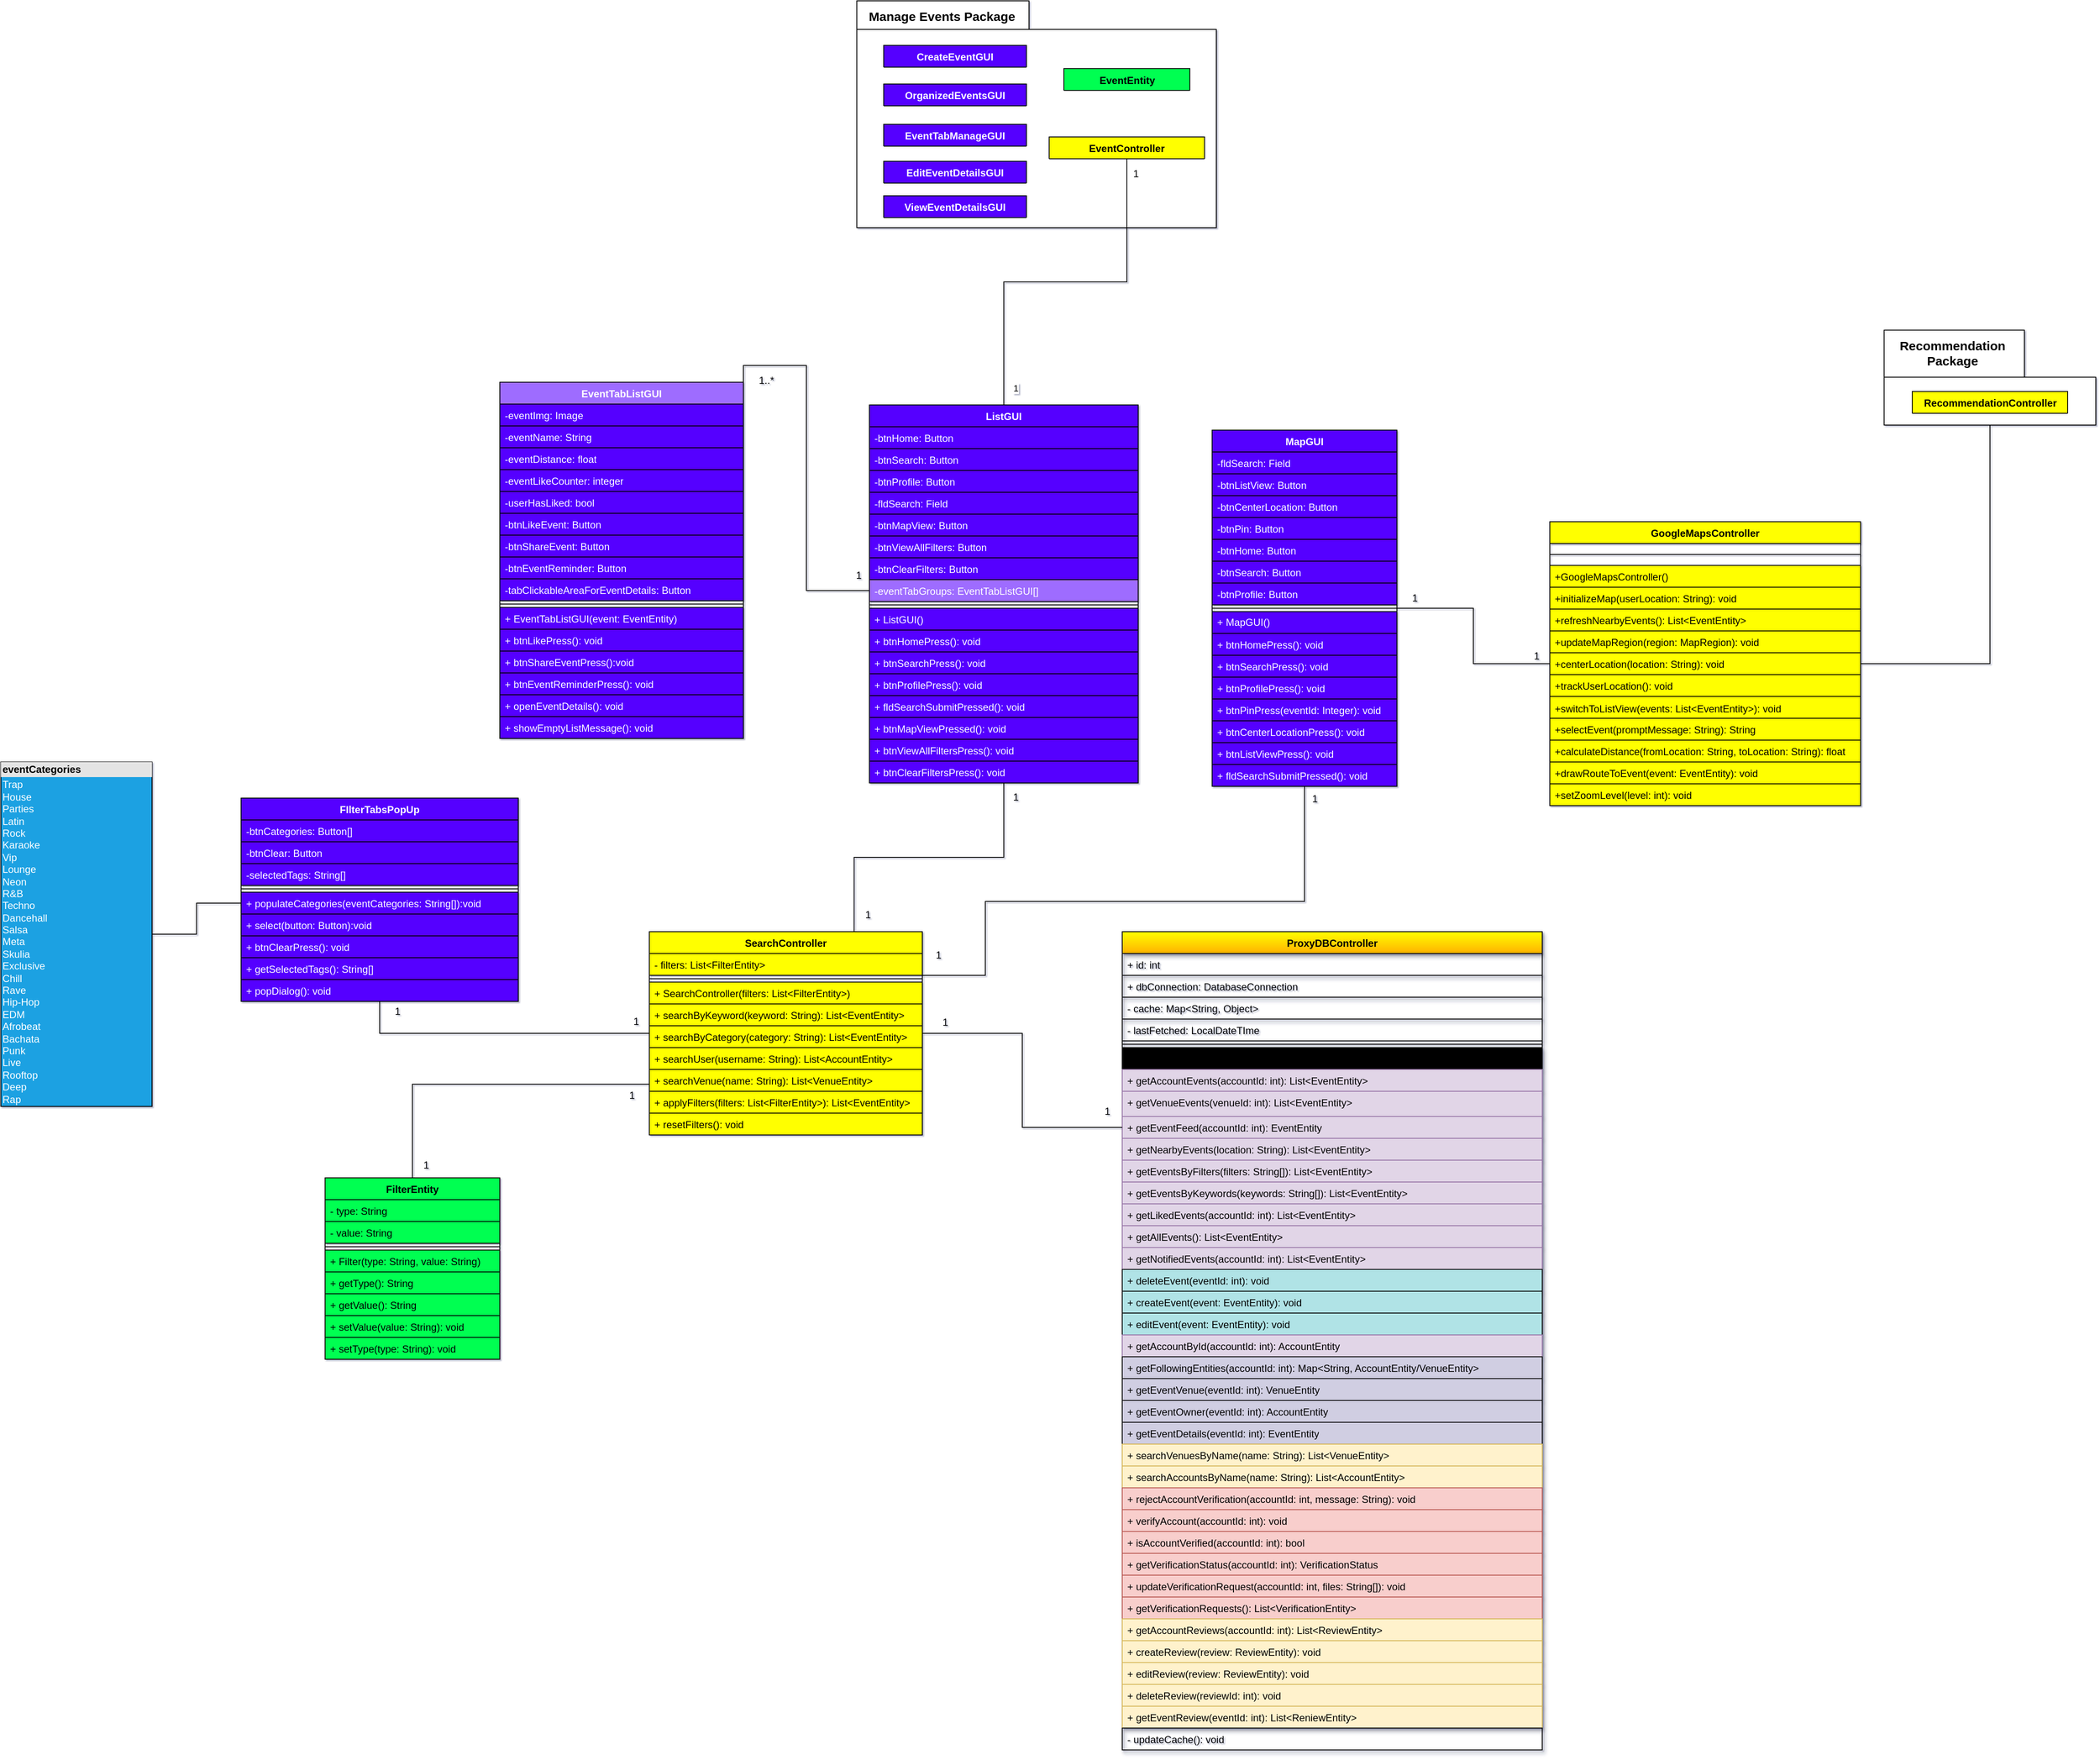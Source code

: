 <mxfile version="27.0.1">
  <diagram name="Page-1" id="OqS1zpWbOdB1CPwai2Lr">
    <mxGraphModel dx="5456" dy="2854" grid="0" gridSize="10" guides="1" tooltips="1" connect="1" arrows="1" fold="1" page="1" pageScale="1" pageWidth="850" pageHeight="1100" background="#ffffff" math="0" shadow="1">
      <root>
        <mxCell id="0" />
        <mxCell id="1" parent="0" />
        <mxCell id="MEu_BcwpK_YVirPVsfCa-136" style="edgeStyle=orthogonalEdgeStyle;rounded=0;orthogonalLoop=1;jettySize=auto;html=1;exitX=1;exitY=0.5;exitDx=0;exitDy=0;entryX=0.5;entryY=1;entryDx=0;entryDy=0;endArrow=none;startFill=0;" edge="1" parent="1" source="CeRw56cfuyo3TGLGe_MA-71" target="MEu_BcwpK_YVirPVsfCa-131">
          <mxGeometry relative="1" as="geometry" />
        </mxCell>
        <mxCell id="CeRw56cfuyo3TGLGe_MA-71" value="&lt;div&gt;GoogleMapsController&lt;/div&gt;" style="swimlane;fontStyle=1;align=center;verticalAlign=top;childLayout=stackLayout;horizontal=1;startSize=26;horizontalStack=0;resizeParent=1;resizeParentMax=0;resizeLast=0;collapsible=1;marginBottom=0;whiteSpace=wrap;html=1;fillColor=light-dark(#FFFF00,#FFFF33);strokeColor=#000000;fontSize=12;" parent="1" vertex="1">
          <mxGeometry x="-1855" y="-1340" width="370" height="338" as="geometry">
            <mxRectangle x="-3004.75" y="-789" width="185" height="26" as="alternateBounds" />
          </mxGeometry>
        </mxCell>
        <mxCell id="CeRw56cfuyo3TGLGe_MA-72" value="" style="line;strokeWidth=1;fillColor=light-dark(#FFFF00,#FFFF33);align=left;verticalAlign=middle;spacingTop=-1;spacingLeft=3;spacingRight=3;rotatable=0;labelPosition=right;points=[];portConstraint=eastwest;strokeColor=#000000;fontSize=12;" parent="CeRw56cfuyo3TGLGe_MA-71" vertex="1">
          <mxGeometry y="26" width="370" height="26" as="geometry" />
        </mxCell>
        <mxCell id="CeRw56cfuyo3TGLGe_MA-73" value="&lt;span id=&quot;docs-internal-guid-d6a1e0e8-7fff-de1d-1923-bc7bafedda56&quot; style=&quot;color: rgb(0, 0, 0); background-color: transparent; font-weight: 400; font-style: normal; font-variant: normal; text-decoration: none; vertical-align: baseline; white-space: pre-wrap;&quot;&gt;+GoogleMapsController()&lt;/span&gt;" style="text;strokeColor=#000000;fillColor=light-dark(#FFFF00,#FFFF33);align=left;verticalAlign=top;spacingLeft=4;spacingRight=4;overflow=hidden;rotatable=0;points=[[0,0.5],[1,0.5]];portConstraint=eastwest;whiteSpace=wrap;html=1;fontSize=12;fontFamily=Helvetica;" parent="CeRw56cfuyo3TGLGe_MA-71" vertex="1">
          <mxGeometry y="52" width="370" height="26" as="geometry" />
        </mxCell>
        <mxCell id="CeRw56cfuyo3TGLGe_MA-74" value="&lt;span id=&quot;docs-internal-guid-0be6493f-7fff-0d05-1685-69c79083d9bf&quot; style=&quot;color: rgb(0, 0, 0); background-color: transparent; font-weight: 400; font-style: normal; font-variant: normal; text-decoration: none; vertical-align: baseline; white-space: pre-wrap;&quot;&gt;+initializeMap(userLocation: String): void&lt;/span&gt;" style="text;strokeColor=#000000;fillColor=light-dark(#FFFF00,#FFFF33);align=left;verticalAlign=top;spacingLeft=4;spacingRight=4;overflow=hidden;rotatable=0;points=[[0,0.5],[1,0.5]];portConstraint=eastwest;whiteSpace=wrap;html=1;fontSize=12;fontFamily=Helvetica;" parent="CeRw56cfuyo3TGLGe_MA-71" vertex="1">
          <mxGeometry y="78" width="370" height="26" as="geometry" />
        </mxCell>
        <mxCell id="CeRw56cfuyo3TGLGe_MA-77" value="&lt;span id=&quot;docs-internal-guid-9eaee63d-7fff-9d07-9cb7-1ce9de2bac92&quot; style=&quot;color: rgb(0, 0, 0); background-color: transparent; font-weight: 400; font-style: normal; font-variant: normal; text-decoration: none; vertical-align: baseline; white-space: pre-wrap;&quot;&gt;+refreshNearbyEvents(): List&amp;lt;Event&lt;span style=&quot;white-space-collapse: collapse;&quot;&gt;Entity&lt;/span&gt;&amp;gt;&lt;/span&gt;" style="text;strokeColor=#000000;fillColor=light-dark(#FFFF00,#FFFF33);align=left;verticalAlign=top;spacingLeft=4;spacingRight=4;overflow=hidden;rotatable=0;points=[[0,0.5],[1,0.5]];portConstraint=eastwest;whiteSpace=wrap;html=1;fontSize=12;fontFamily=Helvetica;" parent="CeRw56cfuyo3TGLGe_MA-71" vertex="1">
          <mxGeometry y="104" width="370" height="26" as="geometry" />
        </mxCell>
        <mxCell id="CeRw56cfuyo3TGLGe_MA-81" value="&lt;span id=&quot;docs-internal-guid-6ca0c2e3-7fff-461d-99db-7a0703d2ad65&quot; style=&quot;color: rgb(0, 0, 0); background-color: transparent; font-weight: 400; font-style: normal; font-variant: normal; text-decoration: none; vertical-align: baseline; white-space: pre-wrap;&quot;&gt;+updateMapRegion(region: MapRegion): void&lt;/span&gt;" style="text;strokeColor=#000000;fillColor=light-dark(#FFFF00,#FFFF33);align=left;verticalAlign=top;spacingLeft=4;spacingRight=4;overflow=hidden;rotatable=0;points=[[0,0.5],[1,0.5]];portConstraint=eastwest;whiteSpace=wrap;html=1;fontSize=12;fontFamily=Helvetica;" parent="CeRw56cfuyo3TGLGe_MA-71" vertex="1">
          <mxGeometry y="130" width="370" height="26" as="geometry" />
        </mxCell>
        <mxCell id="CeRw56cfuyo3TGLGe_MA-75" value="&lt;span id=&quot;docs-internal-guid-4de10d57-7fff-c063-aad4-0a80bc095985&quot; style=&quot;color: rgb(0, 0, 0); background-color: transparent; font-weight: 400; font-style: normal; font-variant: normal; text-decoration: none; vertical-align: baseline; white-space: pre-wrap;&quot;&gt;+centerLocation(location: String): void&lt;/span&gt;" style="text;strokeColor=#000000;fillColor=light-dark(#FFFF00,#FFFF33);align=left;verticalAlign=top;spacingLeft=4;spacingRight=4;overflow=hidden;rotatable=0;points=[[0,0.5],[1,0.5]];portConstraint=eastwest;whiteSpace=wrap;html=1;fontSize=12;fontFamily=Helvetica;" parent="CeRw56cfuyo3TGLGe_MA-71" vertex="1">
          <mxGeometry y="156" width="370" height="26" as="geometry" />
        </mxCell>
        <mxCell id="CeRw56cfuyo3TGLGe_MA-76" value="&lt;span id=&quot;docs-internal-guid-9f084d05-7fff-9331-f9bb-dea62e5e41d3&quot; style=&quot;color: rgb(0, 0, 0); background-color: transparent; font-weight: 400; font-style: normal; font-variant: normal; text-decoration: none; vertical-align: baseline; white-space: pre-wrap;&quot;&gt;+trackUserLocation(): void&lt;/span&gt;" style="text;strokeColor=#000000;fillColor=light-dark(#FFFF00,#FFFF33);align=left;verticalAlign=top;spacingLeft=4;spacingRight=4;overflow=hidden;rotatable=0;points=[[0,0.5],[1,0.5]];portConstraint=eastwest;whiteSpace=wrap;html=1;fontSize=12;fontFamily=Helvetica;" parent="CeRw56cfuyo3TGLGe_MA-71" vertex="1">
          <mxGeometry y="182" width="370" height="26" as="geometry" />
        </mxCell>
        <mxCell id="CeRw56cfuyo3TGLGe_MA-79" value="&lt;p style=&quot;line-height:1.38;margin-top:0pt;margin-bottom:0pt;&quot; dir=&quot;ltr&quot;&gt;&lt;span style=&quot;color: rgb(0, 0, 0); background-color: transparent; font-weight: 400; font-style: normal; font-variant: normal; text-decoration: none; vertical-align: baseline; white-space: pre-wrap;&quot;&gt;+switchToListView(events: List&amp;lt;Event&lt;/span&gt;&lt;span style=&quot;background-color: transparent; color: light-dark(rgb(0, 0, 0), rgb(255, 255, 255));&quot;&gt;Entity&lt;/span&gt;&lt;span style=&quot;background-color: transparent; color: light-dark(rgb(0, 0, 0), rgb(237, 237, 237)); white-space-collapse: preserve;&quot;&gt;&amp;gt;): void&lt;/span&gt;&lt;/p&gt;" style="text;strokeColor=#000000;fillColor=light-dark(#FFFF00,#FFFF33);align=left;verticalAlign=top;spacingLeft=4;spacingRight=4;overflow=hidden;rotatable=0;points=[[0,0.5],[1,0.5]];portConstraint=eastwest;whiteSpace=wrap;html=1;fontSize=12;fontFamily=Helvetica;" parent="CeRw56cfuyo3TGLGe_MA-71" vertex="1">
          <mxGeometry y="208" width="370" height="26" as="geometry" />
        </mxCell>
        <mxCell id="CeRw56cfuyo3TGLGe_MA-80" value="&lt;span id=&quot;docs-internal-guid-6e0d70b9-7fff-b59d-0c2d-3e8411d99770&quot; style=&quot;color: rgb(0, 0, 0); background-color: transparent; font-weight: 400; font-style: normal; font-variant: normal; text-decoration: none; vertical-align: baseline; white-space: pre-wrap;&quot;&gt;+selectEvent(promptMessage: String): String&lt;/span&gt;" style="text;strokeColor=#000000;fillColor=light-dark(#FFFF00,#FFFF33);align=left;verticalAlign=top;spacingLeft=4;spacingRight=4;overflow=hidden;rotatable=0;points=[[0,0.5],[1,0.5]];portConstraint=eastwest;whiteSpace=wrap;html=1;fontSize=12;fontFamily=Helvetica;" parent="CeRw56cfuyo3TGLGe_MA-71" vertex="1">
          <mxGeometry y="234" width="370" height="26" as="geometry" />
        </mxCell>
        <mxCell id="CeRw56cfuyo3TGLGe_MA-78" value="&lt;span id=&quot;docs-internal-guid-32049899-7fff-dbca-6a06-e15447111bc6&quot; style=&quot;color: rgb(0, 0, 0); background-color: transparent; font-weight: 400; font-style: normal; font-variant: normal; text-decoration: none; vertical-align: baseline; white-space: pre-wrap;&quot;&gt;+calculateDistance(fromLocation: String, toLocation: String): float&lt;/span&gt;" style="text;strokeColor=#000000;fillColor=light-dark(#FFFF00,#FFFF33);align=left;verticalAlign=top;spacingLeft=4;spacingRight=4;overflow=hidden;rotatable=0;points=[[0,0.5],[1,0.5]];portConstraint=eastwest;whiteSpace=wrap;html=1;fontSize=12;fontFamily=Helvetica;" parent="CeRw56cfuyo3TGLGe_MA-71" vertex="1">
          <mxGeometry y="260" width="370" height="26" as="geometry" />
        </mxCell>
        <mxCell id="CeRw56cfuyo3TGLGe_MA-82" value="&lt;span id=&quot;docs-internal-guid-7041363d-7fff-a7ae-0191-73dd6e78bbec&quot; style=&quot;color: rgb(0, 0, 0); background-color: transparent; font-weight: 400; font-style: normal; font-variant: normal; text-decoration: none; vertical-align: baseline; white-space: pre-wrap;&quot;&gt;+drawRouteToEvent(event: Event&lt;span style=&quot;white-space-collapse: collapse;&quot;&gt;Entity&lt;/span&gt;): void&lt;/span&gt;" style="text;strokeColor=#000000;fillColor=light-dark(#FFFF00,#FFFF33);align=left;verticalAlign=top;spacingLeft=4;spacingRight=4;overflow=hidden;rotatable=0;points=[[0,0.5],[1,0.5]];portConstraint=eastwest;whiteSpace=wrap;html=1;fontSize=12;fontFamily=Helvetica;" parent="CeRw56cfuyo3TGLGe_MA-71" vertex="1">
          <mxGeometry y="286" width="370" height="26" as="geometry" />
        </mxCell>
        <mxCell id="CeRw56cfuyo3TGLGe_MA-83" value="&lt;span id=&quot;docs-internal-guid-3f9d4afa-7fff-5e71-7a61-bf0a2c86a950&quot; style=&quot;color: rgb(0, 0, 0); background-color: transparent; font-weight: 400; font-style: normal; font-variant: normal; text-decoration: none; vertical-align: baseline; white-space: pre-wrap;&quot;&gt;+setZoomLevel(level: int): void&lt;/span&gt;" style="text;strokeColor=#000000;fillColor=light-dark(#FFFF00,#FFFF33);align=left;verticalAlign=top;spacingLeft=4;spacingRight=4;overflow=hidden;rotatable=0;points=[[0,0.5],[1,0.5]];portConstraint=eastwest;whiteSpace=wrap;html=1;fontSize=12;fontFamily=Helvetica;" parent="CeRw56cfuyo3TGLGe_MA-71" vertex="1">
          <mxGeometry y="312" width="370" height="26" as="geometry" />
        </mxCell>
        <mxCell id="SpmsFvIYFrt9-rLYBqYW-48" style="edgeStyle=orthogonalEdgeStyle;rounded=0;orthogonalLoop=1;jettySize=auto;html=1;exitX=1;exitY=0.5;exitDx=0;exitDy=0;entryX=0;entryY=0.5;entryDx=0;entryDy=0;endArrow=none;startFill=0;" parent="1" source="H2AgAY1qbFDTJF13Do6O-45" target="CeRw56cfuyo3TGLGe_MA-71" edge="1">
          <mxGeometry relative="1" as="geometry" />
        </mxCell>
        <mxCell id="H2AgAY1qbFDTJF13Do6O-45" value="MapGUI" style="swimlane;fontStyle=1;align=center;verticalAlign=top;childLayout=stackLayout;horizontal=1;startSize=26;horizontalStack=0;resizeParent=1;resizeParentMax=0;resizeLast=0;collapsible=1;marginBottom=0;whiteSpace=wrap;html=1;fillColor=#5500FF;fontColor=#FFFFFF;strokeColor=#000000;" parent="1" vertex="1">
          <mxGeometry x="-2257" y="-1449" width="220" height="424" as="geometry">
            <mxRectangle x="-2484" y="-877" width="170" height="26" as="alternateBounds" />
          </mxGeometry>
        </mxCell>
        <mxCell id="H2AgAY1qbFDTJF13Do6O-46" value="-fldSearch: Field" style="text;strokeColor=#000000;fillColor=#5500FF;align=left;verticalAlign=top;spacingLeft=4;spacingRight=4;overflow=hidden;rotatable=0;points=[[0,0.5],[1,0.5]];portConstraint=eastwest;whiteSpace=wrap;html=1;fontColor=#FFFFFF;" parent="H2AgAY1qbFDTJF13Do6O-45" vertex="1">
          <mxGeometry y="26" width="220" height="26" as="geometry" />
        </mxCell>
        <mxCell id="H2AgAY1qbFDTJF13Do6O-50" value="-btnListView: Button" style="text;strokeColor=#000000;fillColor=#5500FF;align=left;verticalAlign=top;spacingLeft=4;spacingRight=4;overflow=hidden;rotatable=0;points=[[0,0.5],[1,0.5]];portConstraint=eastwest;whiteSpace=wrap;html=1;fontColor=#FFFFFF;" parent="H2AgAY1qbFDTJF13Do6O-45" vertex="1">
          <mxGeometry y="52" width="220" height="26" as="geometry" />
        </mxCell>
        <mxCell id="H2AgAY1qbFDTJF13Do6O-49" value="-btnCenterLocation: Button" style="text;strokeColor=#000000;fillColor=#5500FF;align=left;verticalAlign=top;spacingLeft=4;spacingRight=4;overflow=hidden;rotatable=0;points=[[0,0.5],[1,0.5]];portConstraint=eastwest;whiteSpace=wrap;html=1;fontColor=#FFFFFF;" parent="H2AgAY1qbFDTJF13Do6O-45" vertex="1">
          <mxGeometry y="78" width="220" height="26" as="geometry" />
        </mxCell>
        <mxCell id="TtvQXbVJvoLlcyAV71Qk-111" value="-btnPin: Button" style="text;align=left;verticalAlign=top;spacingLeft=4;spacingRight=4;overflow=hidden;rotatable=0;points=[[0,0.5],[1,0.5]];portConstraint=eastwest;whiteSpace=wrap;html=1;strokeColor=#000000;fontColor=#FFFFFF;fillColor=#5500FF;" parent="H2AgAY1qbFDTJF13Do6O-45" vertex="1">
          <mxGeometry y="104" width="220" height="26" as="geometry" />
        </mxCell>
        <mxCell id="H2AgAY1qbFDTJF13Do6O-53" value="-btnHome: Button&lt;span style=&quot;white-space: pre;&quot;&gt;&#x9;&lt;/span&gt;" style="text;strokeColor=#000000;fillColor=#5500FF;align=left;verticalAlign=top;spacingLeft=4;spacingRight=4;overflow=hidden;rotatable=0;points=[[0,0.5],[1,0.5]];portConstraint=eastwest;whiteSpace=wrap;html=1;fontColor=#FFFFFF;" parent="H2AgAY1qbFDTJF13Do6O-45" vertex="1">
          <mxGeometry y="130" width="220" height="26" as="geometry" />
        </mxCell>
        <mxCell id="H2AgAY1qbFDTJF13Do6O-52" value="-btnSearch: Button" style="text;strokeColor=#000000;fillColor=#5500FF;align=left;verticalAlign=top;spacingLeft=4;spacingRight=4;overflow=hidden;rotatable=0;points=[[0,0.5],[1,0.5]];portConstraint=eastwest;whiteSpace=wrap;html=1;fontColor=#FFFFFF;" parent="H2AgAY1qbFDTJF13Do6O-45" vertex="1">
          <mxGeometry y="156" width="220" height="26" as="geometry" />
        </mxCell>
        <mxCell id="H2AgAY1qbFDTJF13Do6O-51" value="-btnProfile: Button" style="text;strokeColor=#000000;fillColor=#5500FF;align=left;verticalAlign=top;spacingLeft=4;spacingRight=4;overflow=hidden;rotatable=0;points=[[0,0.5],[1,0.5]];portConstraint=eastwest;whiteSpace=wrap;html=1;fontColor=#FFFFFF;" parent="H2AgAY1qbFDTJF13Do6O-45" vertex="1">
          <mxGeometry y="182" width="220" height="26" as="geometry" />
        </mxCell>
        <mxCell id="H2AgAY1qbFDTJF13Do6O-47" value="" style="line;strokeWidth=1;fillColor=#5500FF;align=left;verticalAlign=middle;spacingTop=-1;spacingLeft=3;spacingRight=3;rotatable=0;labelPosition=right;points=[];portConstraint=eastwest;strokeColor=#000000;fontColor=#FFFFFF;" parent="H2AgAY1qbFDTJF13Do6O-45" vertex="1">
          <mxGeometry y="208" width="220" height="8" as="geometry" />
        </mxCell>
        <mxCell id="GOw8maG6rHlXjGwnNqGd-37" value="&lt;div align=&quot;left&quot;&gt;+ MapGUI()&lt;/div&gt;" style="text;align=left;verticalAlign=middle;spacingLeft=4;spacingRight=4;overflow=hidden;rotatable=0;points=[[0,0.5],[1,0.5]];portConstraint=eastwest;whiteSpace=wrap;html=1;strokeColor=#000000;fontColor=#FFFFFF;fillColor=#5500FF;" parent="H2AgAY1qbFDTJF13Do6O-45" vertex="1">
          <mxGeometry y="216" width="220" height="26" as="geometry" />
        </mxCell>
        <mxCell id="jPaITzh1_wMs5D8MoFJ9-77" value="+ btnHomePress(): void" style="text;strokeColor=#000000;fillColor=#5500FF;align=left;verticalAlign=top;spacingLeft=4;spacingRight=4;overflow=hidden;rotatable=0;points=[[0,0.5],[1,0.5]];portConstraint=eastwest;whiteSpace=wrap;html=1;fontColor=#FFFFFF;" parent="H2AgAY1qbFDTJF13Do6O-45" vertex="1">
          <mxGeometry y="242" width="220" height="26" as="geometry" />
        </mxCell>
        <mxCell id="jPaITzh1_wMs5D8MoFJ9-78" value="+ btnSearchPress(): void" style="text;strokeColor=#000000;fillColor=#5500FF;align=left;verticalAlign=top;spacingLeft=4;spacingRight=4;overflow=hidden;rotatable=0;points=[[0,0.5],[1,0.5]];portConstraint=eastwest;whiteSpace=wrap;html=1;fontColor=#FFFFFF;" parent="H2AgAY1qbFDTJF13Do6O-45" vertex="1">
          <mxGeometry y="268" width="220" height="26" as="geometry" />
        </mxCell>
        <mxCell id="jPaITzh1_wMs5D8MoFJ9-79" value="+ btnProfilePress(): void" style="text;strokeColor=#000000;fillColor=#5500FF;align=left;verticalAlign=top;spacingLeft=4;spacingRight=4;overflow=hidden;rotatable=0;points=[[0,0.5],[1,0.5]];portConstraint=eastwest;whiteSpace=wrap;html=1;fontColor=#FFFFFF;" parent="H2AgAY1qbFDTJF13Do6O-45" vertex="1">
          <mxGeometry y="294" width="220" height="26" as="geometry" />
        </mxCell>
        <mxCell id="jPaITzh1_wMs5D8MoFJ9-112" value="+ btnPinPress(eventId: Integer): void&lt;div&gt;&lt;br&gt;&lt;/div&gt;" style="text;align=left;verticalAlign=top;spacingLeft=4;spacingRight=4;overflow=hidden;rotatable=0;points=[[0,0.5],[1,0.5]];portConstraint=eastwest;whiteSpace=wrap;html=1;fontStyle=0;strokeColor=#000000;fontColor=#FFFFFF;fillColor=#5500FF;" parent="H2AgAY1qbFDTJF13Do6O-45" vertex="1">
          <mxGeometry y="320" width="220" height="26" as="geometry" />
        </mxCell>
        <mxCell id="jPaITzh1_wMs5D8MoFJ9-93" value="+ btnCenterLocationPress(): void" style="text;align=left;verticalAlign=top;spacingLeft=4;spacingRight=4;overflow=hidden;rotatable=0;points=[[0,0.5],[1,0.5]];portConstraint=eastwest;whiteSpace=wrap;html=1;fontStyle=0;strokeColor=#000000;fontColor=#FFFFFF;fillColor=#5500FF;" parent="H2AgAY1qbFDTJF13Do6O-45" vertex="1">
          <mxGeometry y="346" width="220" height="26" as="geometry" />
        </mxCell>
        <mxCell id="jPaITzh1_wMs5D8MoFJ9-92" value="+ btnListViewPress(): void" style="text;align=left;verticalAlign=top;spacingLeft=4;spacingRight=4;overflow=hidden;rotatable=0;points=[[0,0.5],[1,0.5]];portConstraint=eastwest;whiteSpace=wrap;html=1;fontStyle=0;strokeColor=#000000;fontColor=#FFFFFF;fillColor=#5500FF;" parent="H2AgAY1qbFDTJF13Do6O-45" vertex="1">
          <mxGeometry y="372" width="220" height="26" as="geometry" />
        </mxCell>
        <mxCell id="H2AgAY1qbFDTJF13Do6O-60" value="&lt;div&gt;+ fldSearchSubmitPressed(): void&lt;/div&gt;&lt;div&gt;&lt;br&gt;&lt;/div&gt;" style="text;align=left;verticalAlign=top;spacingLeft=4;spacingRight=4;overflow=hidden;rotatable=0;points=[[0,0.5],[1,0.5]];portConstraint=eastwest;whiteSpace=wrap;html=1;strokeColor=#000000;fontColor=#FFFFFF;fillColor=#5500FF;" parent="H2AgAY1qbFDTJF13Do6O-45" vertex="1">
          <mxGeometry y="398" width="220" height="26" as="geometry" />
        </mxCell>
        <mxCell id="H2AgAY1qbFDTJF13Do6O-61" value="ListGUI" style="swimlane;fontStyle=1;align=center;verticalAlign=top;childLayout=stackLayout;horizontal=1;startSize=26;horizontalStack=0;resizeParent=1;resizeParentMax=0;resizeLast=0;collapsible=1;marginBottom=0;whiteSpace=wrap;html=1;fillColor=#5500FF;fontColor=#FFFFFF;strokeColor=#000000;" parent="1" vertex="1">
          <mxGeometry x="-2665" y="-1479" width="320" height="450" as="geometry">
            <mxRectangle x="-2797.75" y="-789" width="170" height="26" as="alternateBounds" />
          </mxGeometry>
        </mxCell>
        <mxCell id="H2AgAY1qbFDTJF13Do6O-65" value="-btnHome: Button&lt;span style=&quot;white-space: pre;&quot;&gt;&#x9;&lt;/span&gt;" style="text;strokeColor=#000000;fillColor=#5500FF;align=left;verticalAlign=top;spacingLeft=4;spacingRight=4;overflow=hidden;rotatable=0;points=[[0,0.5],[1,0.5]];portConstraint=eastwest;whiteSpace=wrap;html=1;fontColor=#FFFFFF;" parent="H2AgAY1qbFDTJF13Do6O-61" vertex="1">
          <mxGeometry y="26" width="320" height="26" as="geometry" />
        </mxCell>
        <mxCell id="H2AgAY1qbFDTJF13Do6O-66" value="-btnSearch: Button" style="text;strokeColor=#000000;fillColor=#5500FF;align=left;verticalAlign=top;spacingLeft=4;spacingRight=4;overflow=hidden;rotatable=0;points=[[0,0.5],[1,0.5]];portConstraint=eastwest;whiteSpace=wrap;html=1;fontColor=#FFFFFF;" parent="H2AgAY1qbFDTJF13Do6O-61" vertex="1">
          <mxGeometry y="52" width="320" height="26" as="geometry" />
        </mxCell>
        <mxCell id="H2AgAY1qbFDTJF13Do6O-67" value="-btnProfile: Button" style="text;strokeColor=#000000;fillColor=#5500FF;align=left;verticalAlign=top;spacingLeft=4;spacingRight=4;overflow=hidden;rotatable=0;points=[[0,0.5],[1,0.5]];portConstraint=eastwest;whiteSpace=wrap;html=1;fontColor=#FFFFFF;" parent="H2AgAY1qbFDTJF13Do6O-61" vertex="1">
          <mxGeometry y="78" width="320" height="26" as="geometry" />
        </mxCell>
        <mxCell id="H2AgAY1qbFDTJF13Do6O-62" value="-fldSearch: Field" style="text;align=left;verticalAlign=top;spacingLeft=4;spacingRight=4;overflow=hidden;rotatable=0;points=[[0,0.5],[1,0.5]];portConstraint=eastwest;whiteSpace=wrap;html=1;strokeColor=#000000;fillColor=#5500FF;fontColor=#FFFFFF;" parent="H2AgAY1qbFDTJF13Do6O-61" vertex="1">
          <mxGeometry y="104" width="320" height="26" as="geometry" />
        </mxCell>
        <mxCell id="H2AgAY1qbFDTJF13Do6O-63" value="-btnMapView: Button" style="text;strokeColor=#000000;fillColor=#5500FF;align=left;verticalAlign=top;spacingLeft=4;spacingRight=4;overflow=hidden;rotatable=0;points=[[0,0.5],[1,0.5]];portConstraint=eastwest;whiteSpace=wrap;html=1;fontColor=#FFFFFF;" parent="H2AgAY1qbFDTJF13Do6O-61" vertex="1">
          <mxGeometry y="130" width="320" height="26" as="geometry" />
        </mxCell>
        <mxCell id="TtvQXbVJvoLlcyAV71Qk-112" value="-btnViewAllFilters: Button" style="text;align=left;verticalAlign=top;spacingLeft=4;spacingRight=4;overflow=hidden;rotatable=0;points=[[0,0.5],[1,0.5]];portConstraint=eastwest;whiteSpace=wrap;html=1;strokeColor=#000000;fillColor=#5500FF;fontColor=#FFFFFF;" parent="H2AgAY1qbFDTJF13Do6O-61" vertex="1">
          <mxGeometry y="156" width="320" height="26" as="geometry" />
        </mxCell>
        <mxCell id="jPaITzh1_wMs5D8MoFJ9-123" value="-btnClearFilters: Button" style="text;strokeColor=#000000;fillColor=#5500FF;align=left;verticalAlign=top;spacingLeft=4;spacingRight=4;overflow=hidden;rotatable=0;points=[[0,0.5],[1,0.5]];portConstraint=eastwest;whiteSpace=wrap;html=1;fontColor=#FFFFFF;" parent="H2AgAY1qbFDTJF13Do6O-61" vertex="1">
          <mxGeometry y="182" width="320" height="26" as="geometry" />
        </mxCell>
        <mxCell id="H2AgAY1qbFDTJF13Do6O-72" value="&lt;font style=&quot;&quot;&gt;-eventTabGroups:&amp;nbsp;&lt;span style=&quot;text-align: center;&quot;&gt;EventTabListGUI&lt;/span&gt;[]&lt;/font&gt;" style="text;strokeColor=#000000;fillColor=#9E6CFF;align=left;verticalAlign=top;spacingLeft=4;spacingRight=4;overflow=hidden;rotatable=0;points=[[0,0.5],[1,0.5]];portConstraint=eastwest;whiteSpace=wrap;html=1;fontColor=#FFFFFF;" parent="H2AgAY1qbFDTJF13Do6O-61" vertex="1">
          <mxGeometry y="208" width="320" height="26" as="geometry" />
        </mxCell>
        <mxCell id="H2AgAY1qbFDTJF13Do6O-68" value="" style="line;strokeWidth=1;fillColor=#5500FF;align=left;verticalAlign=middle;spacingTop=-1;spacingLeft=3;spacingRight=3;rotatable=0;labelPosition=right;points=[];portConstraint=eastwest;strokeColor=#000000;fontColor=#FFFFFF;" parent="H2AgAY1qbFDTJF13Do6O-61" vertex="1">
          <mxGeometry y="234" width="320" height="8" as="geometry" />
        </mxCell>
        <mxCell id="GOw8maG6rHlXjGwnNqGd-43" value="+ ListGUI()" style="text;align=left;verticalAlign=top;spacingLeft=4;spacingRight=4;overflow=hidden;rotatable=0;points=[[0,0.5],[1,0.5]];portConstraint=eastwest;whiteSpace=wrap;html=1;strokeColor=#000000;fillColor=#5500FF;fontColor=#FFFFFF;" parent="H2AgAY1qbFDTJF13Do6O-61" vertex="1">
          <mxGeometry y="242" width="320" height="26" as="geometry" />
        </mxCell>
        <mxCell id="jPaITzh1_wMs5D8MoFJ9-65" value="+ btnHomePress(): void" style="text;strokeColor=#000000;fillColor=#5500FF;align=left;verticalAlign=top;spacingLeft=4;spacingRight=4;overflow=hidden;rotatable=0;points=[[0,0.5],[1,0.5]];portConstraint=eastwest;whiteSpace=wrap;html=1;fontColor=#FFFFFF;" parent="H2AgAY1qbFDTJF13Do6O-61" vertex="1">
          <mxGeometry y="268" width="320" height="26" as="geometry" />
        </mxCell>
        <mxCell id="jPaITzh1_wMs5D8MoFJ9-66" value="+ btnSearchPress(): void" style="text;strokeColor=#000000;fillColor=#5500FF;align=left;verticalAlign=top;spacingLeft=4;spacingRight=4;overflow=hidden;rotatable=0;points=[[0,0.5],[1,0.5]];portConstraint=eastwest;whiteSpace=wrap;html=1;fontColor=#FFFFFF;" parent="H2AgAY1qbFDTJF13Do6O-61" vertex="1">
          <mxGeometry y="294" width="320" height="26" as="geometry" />
        </mxCell>
        <mxCell id="jPaITzh1_wMs5D8MoFJ9-67" value="+ btnProfilePress(): void" style="text;strokeColor=#000000;fillColor=#5500FF;align=left;verticalAlign=top;spacingLeft=4;spacingRight=4;overflow=hidden;rotatable=0;points=[[0,0.5],[1,0.5]];portConstraint=eastwest;whiteSpace=wrap;html=1;fontColor=#FFFFFF;" parent="H2AgAY1qbFDTJF13Do6O-61" vertex="1">
          <mxGeometry y="320" width="320" height="26" as="geometry" />
        </mxCell>
        <mxCell id="jPaITzh1_wMs5D8MoFJ9-116" value="+ fldSearchSubmitPressed(): void" style="text;align=left;verticalAlign=top;spacingLeft=4;spacingRight=4;overflow=hidden;rotatable=0;points=[[0,0.5],[1,0.5]];portConstraint=eastwest;labelBackgroundColor=none;labelBorderColor=none;textShadow=0;whiteSpace=wrap;html=1;fontColor=#FFFFFF;rounded=0;glass=0;shadow=0;fillColor=#5500FF;gradientColor=none;strokeColor=#000000;" parent="H2AgAY1qbFDTJF13Do6O-61" vertex="1">
          <mxGeometry y="346" width="320" height="26" as="geometry" />
        </mxCell>
        <mxCell id="GOw8maG6rHlXjGwnNqGd-44" value="+ btnMapViewPressed(): void" style="text;align=left;verticalAlign=top;spacingLeft=4;spacingRight=4;overflow=hidden;rotatable=0;points=[[0,0.5],[1,0.5]];portConstraint=eastwest;labelBackgroundColor=none;labelBorderColor=none;textShadow=0;whiteSpace=wrap;html=1;fontColor=#FFFFFF;rounded=0;glass=0;shadow=0;fillColor=#5500FF;gradientColor=none;strokeColor=#000000;" parent="H2AgAY1qbFDTJF13Do6O-61" vertex="1">
          <mxGeometry y="372" width="320" height="26" as="geometry" />
        </mxCell>
        <mxCell id="jPaITzh1_wMs5D8MoFJ9-118" value="+ btnViewAllFiltersPress(): void" style="text;align=left;verticalAlign=top;spacingLeft=4;spacingRight=4;overflow=hidden;rotatable=0;points=[[0,0.5],[1,0.5]];portConstraint=eastwest;labelBackgroundColor=none;labelBorderColor=none;textShadow=0;whiteSpace=wrap;html=1;fontColor=#FFFFFF;rounded=0;glass=0;shadow=0;fillColor=#5500FF;gradientColor=none;strokeColor=#000000;" parent="H2AgAY1qbFDTJF13Do6O-61" vertex="1">
          <mxGeometry y="398" width="320" height="26" as="geometry" />
        </mxCell>
        <mxCell id="jPaITzh1_wMs5D8MoFJ9-117" value="+ btnClearFiltersPress(): void" style="text;align=left;verticalAlign=top;spacingLeft=4;spacingRight=4;overflow=hidden;rotatable=0;points=[[0,0.5],[1,0.5]];portConstraint=eastwest;labelBackgroundColor=none;labelBorderColor=none;textShadow=0;whiteSpace=wrap;html=1;fontColor=#FFFFFF;rounded=0;glass=0;shadow=0;fillColor=#5500FF;gradientColor=none;strokeColor=#000000;" parent="H2AgAY1qbFDTJF13Do6O-61" vertex="1">
          <mxGeometry y="424" width="320" height="26" as="geometry" />
        </mxCell>
        <mxCell id="H2AgAY1qbFDTJF13Do6O-73" value="EventTabListGUI" style="swimlane;fontStyle=1;align=center;verticalAlign=top;childLayout=stackLayout;horizontal=1;startSize=26;horizontalStack=0;resizeParent=1;resizeParentMax=0;resizeLast=0;collapsible=1;marginBottom=0;whiteSpace=wrap;html=1;fillColor=#9E6CFF;strokeColor=#000000;fontColor=#FFFFFF;" parent="1" vertex="1">
          <mxGeometry x="-3105" y="-1506" width="290" height="424" as="geometry">
            <mxRectangle x="-2797.75" y="-740" width="170" height="26" as="alternateBounds" />
          </mxGeometry>
        </mxCell>
        <mxCell id="jPaITzh1_wMs5D8MoFJ9-128" value="-eventImg: Image" style="text;strokeColor=#000000;fillColor=#5500FF;align=left;verticalAlign=top;spacingLeft=4;spacingRight=4;overflow=hidden;rotatable=0;points=[[0,0.5],[1,0.5]];portConstraint=eastwest;whiteSpace=wrap;html=1;fontColor=#FFFFFF;" parent="H2AgAY1qbFDTJF13Do6O-73" vertex="1">
          <mxGeometry y="26" width="290" height="26" as="geometry" />
        </mxCell>
        <mxCell id="jPaITzh1_wMs5D8MoFJ9-129" value="-eventName: String" style="text;strokeColor=#000000;fillColor=#5500FF;align=left;verticalAlign=top;spacingLeft=4;spacingRight=4;overflow=hidden;rotatable=0;points=[[0,0.5],[1,0.5]];portConstraint=eastwest;whiteSpace=wrap;html=1;fontColor=#FFFFFF;" parent="H2AgAY1qbFDTJF13Do6O-73" vertex="1">
          <mxGeometry y="52" width="290" height="26" as="geometry" />
        </mxCell>
        <mxCell id="jPaITzh1_wMs5D8MoFJ9-131" value="-eventDistance: float" style="text;strokeColor=#000000;fillColor=#5500FF;align=left;verticalAlign=top;spacingLeft=4;spacingRight=4;overflow=hidden;rotatable=0;points=[[0,0.5],[1,0.5]];portConstraint=eastwest;whiteSpace=wrap;html=1;fontColor=#FFFFFF;" parent="H2AgAY1qbFDTJF13Do6O-73" vertex="1">
          <mxGeometry y="78" width="290" height="26" as="geometry" />
        </mxCell>
        <mxCell id="jPaITzh1_wMs5D8MoFJ9-133" value="-eventL&lt;span style=&quot;background-color: transparent;&quot;&gt;ikeCounter: integer&lt;/span&gt;" style="text;strokeColor=#000000;fillColor=#5500FF;align=left;verticalAlign=top;spacingLeft=4;spacingRight=4;overflow=hidden;rotatable=0;points=[[0,0.5],[1,0.5]];portConstraint=eastwest;whiteSpace=wrap;html=1;fontColor=#FFFFFF;" parent="H2AgAY1qbFDTJF13Do6O-73" vertex="1">
          <mxGeometry y="104" width="290" height="26" as="geometry" />
        </mxCell>
        <mxCell id="jPaITzh1_wMs5D8MoFJ9-167" value="-userHasLiked: bool" style="text;strokeColor=#000000;fillColor=#5500FF;align=left;verticalAlign=top;spacingLeft=4;spacingRight=4;overflow=hidden;rotatable=0;points=[[0,0.5],[1,0.5]];portConstraint=eastwest;whiteSpace=wrap;html=1;fontColor=#FFFFFF;" parent="H2AgAY1qbFDTJF13Do6O-73" vertex="1">
          <mxGeometry y="130" width="290" height="26" as="geometry" />
        </mxCell>
        <mxCell id="jPaITzh1_wMs5D8MoFJ9-130" value="-btnLikeEvent: Button" style="text;strokeColor=#000000;fillColor=#5500FF;align=left;verticalAlign=top;spacingLeft=4;spacingRight=4;overflow=hidden;rotatable=0;points=[[0,0.5],[1,0.5]];portConstraint=eastwest;whiteSpace=wrap;html=1;fontColor=#FFFFFF;" parent="H2AgAY1qbFDTJF13Do6O-73" vertex="1">
          <mxGeometry y="156" width="290" height="26" as="geometry" />
        </mxCell>
        <mxCell id="jPaITzh1_wMs5D8MoFJ9-132" value="-btnShareEvent: Button" style="text;strokeColor=#000000;fillColor=#5500FF;align=left;verticalAlign=top;spacingLeft=4;spacingRight=4;overflow=hidden;rotatable=0;points=[[0,0.5],[1,0.5]];portConstraint=eastwest;whiteSpace=wrap;html=1;fontColor=#FFFFFF;" parent="H2AgAY1qbFDTJF13Do6O-73" vertex="1">
          <mxGeometry y="182" width="290" height="26" as="geometry" />
        </mxCell>
        <mxCell id="jPaITzh1_wMs5D8MoFJ9-134" value="-btnEventReminder: Button" style="text;strokeColor=#000000;fillColor=#5500FF;align=left;verticalAlign=top;spacingLeft=4;spacingRight=4;overflow=hidden;rotatable=0;points=[[0,0.5],[1,0.5]];portConstraint=eastwest;whiteSpace=wrap;html=1;fontColor=#FFFFFF;" parent="H2AgAY1qbFDTJF13Do6O-73" vertex="1">
          <mxGeometry y="208" width="290" height="26" as="geometry" />
        </mxCell>
        <mxCell id="jPaITzh1_wMs5D8MoFJ9-142" value="-tabClickableAreaForEventDetails: Button" style="text;strokeColor=#000000;fillColor=#5500FF;align=left;verticalAlign=top;spacingLeft=4;spacingRight=4;overflow=hidden;rotatable=0;points=[[0,0.5],[1,0.5]];portConstraint=eastwest;whiteSpace=wrap;html=1;fontColor=#FFFFFF;" parent="H2AgAY1qbFDTJF13Do6O-73" vertex="1">
          <mxGeometry y="234" width="290" height="26" as="geometry" />
        </mxCell>
        <mxCell id="H2AgAY1qbFDTJF13Do6O-75" value="" style="line;strokeWidth=1;fillColor=#5500FF;align=left;verticalAlign=middle;spacingTop=-1;spacingLeft=3;spacingRight=3;rotatable=0;labelPosition=right;points=[];portConstraint=eastwest;strokeColor=#000000;fontColor=#FFFFFF;" parent="H2AgAY1qbFDTJF13Do6O-73" vertex="1">
          <mxGeometry y="260" width="290" height="8" as="geometry" />
        </mxCell>
        <mxCell id="GOw8maG6rHlXjGwnNqGd-45" value="+ EventTabListGUI(event: EventEntity)" style="text;strokeColor=#000000;fillColor=#5500FF;align=left;verticalAlign=top;spacingLeft=4;spacingRight=4;overflow=hidden;rotatable=0;points=[[0,0.5],[1,0.5]];portConstraint=eastwest;whiteSpace=wrap;html=1;fontColor=#FFFFFF;" parent="H2AgAY1qbFDTJF13Do6O-73" vertex="1">
          <mxGeometry y="268" width="290" height="26" as="geometry" />
        </mxCell>
        <mxCell id="jPaITzh1_wMs5D8MoFJ9-119" value="+ btnLikePress(): void" style="text;align=left;verticalAlign=top;spacingLeft=4;spacingRight=4;overflow=hidden;rotatable=0;points=[[0,0.5],[1,0.5]];portConstraint=eastwest;whiteSpace=wrap;html=1;fillColor=#5500FF;strokeColor=#000000;fontColor=#FFFFFF;" parent="H2AgAY1qbFDTJF13Do6O-73" vertex="1">
          <mxGeometry y="294" width="290" height="26" as="geometry" />
        </mxCell>
        <mxCell id="6jnvJd_KVT4TXYjh_vCa-108" value="+ btnShareEventPress():void" style="text;strokeColor=#000000;fillColor=#5500FF;align=left;verticalAlign=top;spacingLeft=4;spacingRight=4;overflow=hidden;rotatable=0;points=[[0,0.5],[1,0.5]];portConstraint=eastwest;whiteSpace=wrap;html=1;fontColor=#FFFFFF;" parent="H2AgAY1qbFDTJF13Do6O-73" vertex="1">
          <mxGeometry y="320" width="290" height="26" as="geometry" />
        </mxCell>
        <mxCell id="jPaITzh1_wMs5D8MoFJ9-138" value="+ btnEventReminderPress(): void" style="text;strokeColor=#000000;fillColor=#5500FF;align=left;verticalAlign=top;spacingLeft=4;spacingRight=4;overflow=hidden;rotatable=0;points=[[0,0.5],[1,0.5]];portConstraint=eastwest;whiteSpace=wrap;html=1;fontColor=#FFFFFF;" parent="H2AgAY1qbFDTJF13Do6O-73" vertex="1">
          <mxGeometry y="346" width="290" height="26" as="geometry" />
        </mxCell>
        <mxCell id="jPaITzh1_wMs5D8MoFJ9-139" value="+ openEventDetails(): void" style="text;strokeColor=#000000;fillColor=#5500FF;align=left;verticalAlign=top;spacingLeft=4;spacingRight=4;overflow=hidden;rotatable=0;points=[[0,0.5],[1,0.5]];portConstraint=eastwest;whiteSpace=wrap;html=1;fontColor=#FFFFFF;" parent="H2AgAY1qbFDTJF13Do6O-73" vertex="1">
          <mxGeometry y="372" width="290" height="26" as="geometry" />
        </mxCell>
        <mxCell id="jNVA8SilHj7UU1Rzbvut-37" value="+ showEmptyListMessage(): void" style="text;strokeColor=#000000;fillColor=#5500FF;align=left;verticalAlign=top;spacingLeft=4;spacingRight=4;overflow=hidden;rotatable=0;points=[[0,0.5],[1,0.5]];portConstraint=eastwest;whiteSpace=wrap;html=1;fontColor=#FFFFFF;" parent="H2AgAY1qbFDTJF13Do6O-73" vertex="1">
          <mxGeometry y="398" width="290" height="26" as="geometry" />
        </mxCell>
        <mxCell id="SpmsFvIYFrt9-rLYBqYW-46" style="edgeStyle=orthogonalEdgeStyle;rounded=0;orthogonalLoop=1;jettySize=auto;html=1;exitX=0.5;exitY=1;exitDx=0;exitDy=0;entryX=0;entryY=0.5;entryDx=0;entryDy=0;endArrow=none;startFill=0;" parent="1" source="H2AgAY1qbFDTJF13Do6O-125" target="GOw8maG6rHlXjGwnNqGd-56" edge="1">
          <mxGeometry relative="1" as="geometry" />
        </mxCell>
        <mxCell id="H2AgAY1qbFDTJF13Do6O-125" value="FIlterTabsPopUp" style="swimlane;fontStyle=1;align=center;verticalAlign=top;childLayout=stackLayout;horizontal=1;startSize=26;horizontalStack=0;resizeParent=1;resizeParentMax=0;resizeLast=0;collapsible=1;marginBottom=0;whiteSpace=wrap;html=1;fillColor=#5500FF;strokeColor=#000000;fontColor=#FFFFFF;" parent="1" vertex="1">
          <mxGeometry x="-3413" y="-1011" width="330" height="242" as="geometry">
            <mxRectangle x="-2797.75" y="-647" width="170" height="26" as="alternateBounds" />
          </mxGeometry>
        </mxCell>
        <mxCell id="H2AgAY1qbFDTJF13Do6O-126" value="-btnCategories: Button[]" style="text;strokeColor=#000000;fillColor=#5500FF;align=left;verticalAlign=top;spacingLeft=4;spacingRight=4;overflow=hidden;rotatable=0;points=[[0,0.5],[1,0.5]];portConstraint=eastwest;whiteSpace=wrap;html=1;fontColor=#FFFFFF;" parent="H2AgAY1qbFDTJF13Do6O-125" vertex="1">
          <mxGeometry y="26" width="330" height="26" as="geometry" />
        </mxCell>
        <mxCell id="jPaITzh1_wMs5D8MoFJ9-140" value="-btnClear: Button" style="text;strokeColor=#000000;fillColor=#5500FF;align=left;verticalAlign=top;spacingLeft=4;spacingRight=4;overflow=hidden;rotatable=0;points=[[0,0.5],[1,0.5]];portConstraint=eastwest;whiteSpace=wrap;html=1;fontColor=#FFFFFF;" parent="H2AgAY1qbFDTJF13Do6O-125" vertex="1">
          <mxGeometry y="52" width="330" height="26" as="geometry" />
        </mxCell>
        <mxCell id="jPaITzh1_wMs5D8MoFJ9-143" value="-selectedTags: String[]" style="text;strokeColor=#000000;fillColor=#5500FF;align=left;verticalAlign=top;spacingLeft=4;spacingRight=4;overflow=hidden;rotatable=0;points=[[0,0.5],[1,0.5]];portConstraint=eastwest;whiteSpace=wrap;html=1;fontColor=#FFFFFF;" parent="H2AgAY1qbFDTJF13Do6O-125" vertex="1">
          <mxGeometry y="78" width="330" height="26" as="geometry" />
        </mxCell>
        <mxCell id="H2AgAY1qbFDTJF13Do6O-127" value="" style="line;strokeWidth=1;fillColor=#5500FF;align=left;verticalAlign=middle;spacingTop=-1;spacingLeft=3;spacingRight=3;rotatable=0;labelPosition=right;points=[];portConstraint=eastwest;strokeColor=#000000;fontColor=#FFFFFF;" parent="H2AgAY1qbFDTJF13Do6O-125" vertex="1">
          <mxGeometry y="104" width="330" height="8" as="geometry" />
        </mxCell>
        <mxCell id="H2AgAY1qbFDTJF13Do6O-129" value="+ populateCategories(eventCategories: String[]):void" style="text;strokeColor=#000000;fillColor=#5500FF;align=left;verticalAlign=top;spacingLeft=4;spacingRight=4;overflow=hidden;rotatable=0;points=[[0,0.5],[1,0.5]];portConstraint=eastwest;whiteSpace=wrap;html=1;fontColor=#FFFFFF;" parent="H2AgAY1qbFDTJF13Do6O-125" vertex="1">
          <mxGeometry y="112" width="330" height="26" as="geometry" />
        </mxCell>
        <mxCell id="H2AgAY1qbFDTJF13Do6O-128" value="+ select(button: Button):void" style="text;strokeColor=#000000;fillColor=#5500FF;align=left;verticalAlign=top;spacingLeft=4;spacingRight=4;overflow=hidden;rotatable=0;points=[[0,0.5],[1,0.5]];portConstraint=eastwest;whiteSpace=wrap;html=1;fontColor=#FFFFFF;" parent="H2AgAY1qbFDTJF13Do6O-125" vertex="1">
          <mxGeometry y="138" width="330" height="26" as="geometry" />
        </mxCell>
        <mxCell id="jPaITzh1_wMs5D8MoFJ9-141" value="+ btnClearPress(): void" style="text;strokeColor=#000000;fillColor=#5500FF;align=left;verticalAlign=top;spacingLeft=4;spacingRight=4;overflow=hidden;rotatable=0;points=[[0,0.5],[1,0.5]];portConstraint=eastwest;whiteSpace=wrap;html=1;fontColor=#FFFFFF;" parent="H2AgAY1qbFDTJF13Do6O-125" vertex="1">
          <mxGeometry y="164" width="330" height="26" as="geometry" />
        </mxCell>
        <mxCell id="jPaITzh1_wMs5D8MoFJ9-144" value="+ getSelectedTags(): String[]" style="text;strokeColor=#000000;fillColor=#5500FF;align=left;verticalAlign=top;spacingLeft=4;spacingRight=4;overflow=hidden;rotatable=0;points=[[0,0.5],[1,0.5]];portConstraint=eastwest;whiteSpace=wrap;html=1;fontColor=#FFFFFF;" parent="H2AgAY1qbFDTJF13Do6O-125" vertex="1">
          <mxGeometry y="190" width="330" height="26" as="geometry" />
        </mxCell>
        <mxCell id="KohEN2HkIrE54TTfwqVY-39" value="+ popDialog(): void" style="text;strokeColor=#000000;fillColor=#5500FF;align=left;verticalAlign=top;spacingLeft=4;spacingRight=4;overflow=hidden;rotatable=0;points=[[0,0.5],[1,0.5]];portConstraint=eastwest;whiteSpace=wrap;html=1;fontColor=#FFFFFF;" parent="H2AgAY1qbFDTJF13Do6O-125" vertex="1">
          <mxGeometry y="216" width="330" height="26" as="geometry" />
        </mxCell>
        <mxCell id="SpmsFvIYFrt9-rLYBqYW-50" style="edgeStyle=orthogonalEdgeStyle;rounded=0;orthogonalLoop=1;jettySize=auto;html=1;exitX=1;exitY=0.5;exitDx=0;exitDy=0;entryX=0;entryY=0.5;entryDx=0;entryDy=0;endArrow=none;startFill=0;" parent="1" source="H2AgAY1qbFDTJF13Do6O-132" target="H2AgAY1qbFDTJF13Do6O-129" edge="1">
          <mxGeometry relative="1" as="geometry" />
        </mxCell>
        <mxCell id="H2AgAY1qbFDTJF13Do6O-132" value="&lt;div style=&quot;box-sizing: border-box; width: 100%; background: rgb(228, 228, 228); padding: 2px;&quot;&gt;&lt;font style=&quot;color: rgb(0, 0, 0);&quot;&gt;&lt;b&gt;eventCategories&lt;/b&gt;&lt;/font&gt;&lt;/div&gt;&lt;table style=&quot;width:100%;font-size:1em;&quot; cellpadding=&quot;2&quot; cellspacing=&quot;0&quot;&gt;&lt;tbody&gt;&lt;tr&gt;&lt;td&gt;Trap&lt;span style=&quot;white-space: pre;&quot;&gt;&#x9;&lt;span style=&quot;white-space: pre;&quot;&gt;&#x9;&lt;/span&gt;&lt;span style=&quot;white-space: pre;&quot;&gt;&#x9;&lt;/span&gt;&lt;/span&gt;&lt;br&gt;House&lt;br&gt;Parties&lt;br&gt;Latin&lt;br&gt;Rock&lt;br&gt;Karaoke&lt;br&gt;Vip&lt;br&gt;Lounge&lt;br&gt;Neon&lt;br&gt;R&amp;amp;B&lt;br&gt;Techno&lt;br&gt;Dancehall&lt;br&gt;Salsa&lt;br&gt;Meta&lt;br&gt;Skulia&lt;br&gt;Exclusive&lt;br&gt;Chill&lt;br&gt;Rave&lt;br&gt;Hip-Hop&lt;br&gt;EDM&lt;br&gt;Afrobeat&lt;br&gt;Bachata&lt;br&gt;Punk&lt;br&gt;Live&lt;br&gt;Rooftop&lt;br&gt;Deep&lt;br&gt;Rap&lt;br&gt;&lt;br&gt;&lt;/td&gt;&lt;td&gt;&lt;/td&gt;&lt;/tr&gt;&lt;/tbody&gt;&lt;/table&gt;" style="verticalAlign=top;align=left;overflow=fill;html=1;whiteSpace=wrap;fillColor=#1ba1e2;fontColor=#ffffff;strokeColor=#000000;" parent="1" vertex="1">
          <mxGeometry x="-3699" y="-1054" width="180" height="410" as="geometry" />
        </mxCell>
        <mxCell id="U0l2AVK42Dn3-A5_-HGm-49" value="ProxyDBController" style="swimlane;fontStyle=1;align=center;verticalAlign=top;childLayout=stackLayout;horizontal=1;startSize=26;horizontalStack=0;resizeParent=1;resizeParentMax=0;resizeLast=0;collapsible=1;marginBottom=0;whiteSpace=wrap;html=1;strokeColor=default;shadow=1;fillColor=#FFFF00;gradientColor=#FFB200;" parent="1" vertex="1">
          <mxGeometry x="-2364" y="-852" width="500" height="974" as="geometry">
            <mxRectangle x="-3694" y="-650" width="266" height="66" as="alternateBounds" />
          </mxGeometry>
        </mxCell>
        <mxCell id="U0l2AVK42Dn3-A5_-HGm-45" value="+ id: int" style="text;strokeColor=default;fillColor=none;align=left;verticalAlign=top;spacingLeft=4;spacingRight=4;overflow=hidden;rotatable=0;points=[[0,0.5],[1,0.5]];portConstraint=eastwest;whiteSpace=wrap;html=1;shadow=1;fontStyle=0" parent="U0l2AVK42Dn3-A5_-HGm-49" vertex="1">
          <mxGeometry y="26" width="500" height="26" as="geometry" />
        </mxCell>
        <mxCell id="U0l2AVK42Dn3-A5_-HGm-46" value="+ dbConnection: DatabaseConnection" style="text;strokeColor=default;fillColor=none;align=left;verticalAlign=top;spacingLeft=4;spacingRight=4;overflow=hidden;rotatable=0;points=[[0,0.5],[1,0.5]];portConstraint=eastwest;whiteSpace=wrap;html=1;shadow=1;fontStyle=0" parent="U0l2AVK42Dn3-A5_-HGm-49" vertex="1">
          <mxGeometry y="52" width="500" height="26" as="geometry" />
        </mxCell>
        <mxCell id="U0l2AVK42Dn3-A5_-HGm-47" value="- cache: Map&amp;lt;String, Object&amp;gt;" style="text;strokeColor=default;fillColor=none;align=left;verticalAlign=top;spacingLeft=4;spacingRight=4;overflow=hidden;rotatable=0;points=[[0,0.5],[1,0.5]];portConstraint=eastwest;whiteSpace=wrap;html=1;shadow=1;fontStyle=0" parent="U0l2AVK42Dn3-A5_-HGm-49" vertex="1">
          <mxGeometry y="78" width="500" height="26" as="geometry" />
        </mxCell>
        <mxCell id="U0l2AVK42Dn3-A5_-HGm-48" value="- lastFetched: LocalDateTIme" style="text;strokeColor=default;fillColor=none;align=left;verticalAlign=top;spacingLeft=4;spacingRight=4;overflow=hidden;rotatable=0;points=[[0,0.5],[1,0.5]];portConstraint=eastwest;whiteSpace=wrap;html=1;shadow=1;fontStyle=0" parent="U0l2AVK42Dn3-A5_-HGm-49" vertex="1">
          <mxGeometry y="104" width="500" height="26" as="geometry" />
        </mxCell>
        <mxCell id="U0l2AVK42Dn3-A5_-HGm-51" value="" style="line;strokeWidth=1;fillColor=none;align=left;verticalAlign=middle;spacingTop=-1;spacingLeft=3;spacingRight=3;rotatable=0;labelPosition=right;points=[];portConstraint=eastwest;strokeColor=default;shadow=1;fontStyle=0" parent="U0l2AVK42Dn3-A5_-HGm-49" vertex="1">
          <mxGeometry y="130" width="500" height="8" as="geometry" />
        </mxCell>
        <mxCell id="U0l2AVK42Dn3-A5_-HGm-53" value="+ ProxyDBController()" style="text;strokeColor=#000000;fillColor=light-dark(#FFFF00,#FFFF00);align=left;verticalAlign=top;spacingLeft=4;spacingRight=4;overflow=hidden;rotatable=0;points=[[0,0.5],[1,0.5]];portConstraint=eastwest;whiteSpace=wrap;html=1;shadow=1;fontColor=#000000;fontStyle=0;gradientColor=#FFB200;" parent="U0l2AVK42Dn3-A5_-HGm-49" vertex="1">
          <mxGeometry y="138" width="500" height="26" as="geometry" />
        </mxCell>
        <mxCell id="CeRw56cfuyo3TGLGe_MA-16" value="+ getAccountEvents(accountId: int): List&amp;lt;EventEntity&amp;gt;" style="text;strokeColor=#9673a6;fillColor=#e1d5e7;align=left;verticalAlign=top;spacingLeft=4;spacingRight=4;overflow=hidden;rotatable=0;points=[[0,0.5],[1,0.5]];portConstraint=eastwest;whiteSpace=wrap;html=1;shadow=1;fontStyle=0" parent="U0l2AVK42Dn3-A5_-HGm-49" vertex="1">
          <mxGeometry y="164" width="500" height="26" as="geometry" />
        </mxCell>
        <mxCell id="CeRw56cfuyo3TGLGe_MA-15" value="+ getVenueEvents(venueId: int): List&amp;lt;EventEntity&amp;gt;" style="text;strokeColor=#9673a6;fillColor=#e1d5e7;align=left;verticalAlign=top;spacingLeft=4;spacingRight=4;overflow=hidden;rotatable=0;points=[[0,0.5],[1,0.5]];portConstraint=eastwest;whiteSpace=wrap;html=1;shadow=1;fontStyle=0" parent="U0l2AVK42Dn3-A5_-HGm-49" vertex="1">
          <mxGeometry y="190" width="500" height="30" as="geometry" />
        </mxCell>
        <mxCell id="CeRw56cfuyo3TGLGe_MA-13" value="+ getEventFeed(accountId: int): EventEntity" style="text;strokeColor=#9673a6;fillColor=#e1d5e7;align=left;verticalAlign=top;spacingLeft=4;spacingRight=4;overflow=hidden;rotatable=0;points=[[0,0.5],[1,0.5]];portConstraint=eastwest;whiteSpace=wrap;html=1;shadow=1;fontStyle=0" parent="U0l2AVK42Dn3-A5_-HGm-49" vertex="1">
          <mxGeometry y="220" width="500" height="26" as="geometry" />
        </mxCell>
        <mxCell id="CeRw56cfuyo3TGLGe_MA-12" value="+ getNearbyEvents(location: String): List&amp;lt;EventEntity&amp;gt;" style="text;strokeColor=#9673a6;fillColor=#e1d5e7;align=left;verticalAlign=top;spacingLeft=4;spacingRight=4;overflow=hidden;rotatable=0;points=[[0,0.5],[1,0.5]];portConstraint=eastwest;whiteSpace=wrap;html=1;shadow=1;fontStyle=0" parent="U0l2AVK42Dn3-A5_-HGm-49" vertex="1">
          <mxGeometry y="246" width="500" height="26" as="geometry" />
        </mxCell>
        <mxCell id="CeRw56cfuyo3TGLGe_MA-8" value="+ getEventsByFilters(filters: String[]): List&amp;lt;EventEntity&amp;gt;" style="text;align=left;verticalAlign=top;spacingLeft=4;spacingRight=4;overflow=hidden;rotatable=0;points=[[0,0.5],[1,0.5]];portConstraint=eastwest;whiteSpace=wrap;html=1;fillColor=#e1d5e7;strokeColor=#9673a6;shadow=1;fontStyle=0" parent="U0l2AVK42Dn3-A5_-HGm-49" vertex="1">
          <mxGeometry y="272" width="500" height="26" as="geometry" />
        </mxCell>
        <mxCell id="8rEBr2aL7rWZqsQNYB0q-47" value="+ getEventsByKeywords(keywords: String[]): List&amp;lt;EventEntity&amp;gt;" style="text;align=left;verticalAlign=top;spacingLeft=4;spacingRight=4;overflow=hidden;rotatable=0;points=[[0,0.5],[1,0.5]];portConstraint=eastwest;whiteSpace=wrap;html=1;fillColor=#e1d5e7;strokeColor=#9673a6;shadow=1;fontStyle=0" parent="U0l2AVK42Dn3-A5_-HGm-49" vertex="1">
          <mxGeometry y="298" width="500" height="26" as="geometry" />
        </mxCell>
        <mxCell id="CeRw56cfuyo3TGLGe_MA-11" value="+ getLikedEvents(accountId: int): List&amp;lt;EventEntity&amp;gt;" style="text;strokeColor=#9673a6;fillColor=#e1d5e7;align=left;verticalAlign=top;spacingLeft=4;spacingRight=4;overflow=hidden;rotatable=0;points=[[0,0.5],[1,0.5]];portConstraint=eastwest;whiteSpace=wrap;html=1;shadow=1;fontStyle=0" parent="U0l2AVK42Dn3-A5_-HGm-49" vertex="1">
          <mxGeometry y="324" width="500" height="26" as="geometry" />
        </mxCell>
        <mxCell id="CeRw56cfuyo3TGLGe_MA-10" value="+ getAllEvents(): List&amp;lt;EventEntity&amp;gt;" style="text;strokeColor=#9673a6;fillColor=#e1d5e7;align=left;verticalAlign=top;spacingLeft=4;spacingRight=4;overflow=hidden;rotatable=0;points=[[0,0.5],[1,0.5]];portConstraint=eastwest;whiteSpace=wrap;html=1;shadow=1;fontStyle=0" parent="U0l2AVK42Dn3-A5_-HGm-49" vertex="1">
          <mxGeometry y="350" width="500" height="26" as="geometry" />
        </mxCell>
        <mxCell id="CeRw56cfuyo3TGLGe_MA-9" value="+ getNotifiedEvents(accountId: int): List&amp;lt;EventEntity&amp;gt;" style="text;strokeColor=#9673a6;fillColor=#e1d5e7;align=left;verticalAlign=top;spacingLeft=4;spacingRight=4;overflow=hidden;rotatable=0;points=[[0,0.5],[1,0.5]];portConstraint=eastwest;whiteSpace=wrap;html=1;shadow=1;fontStyle=0" parent="U0l2AVK42Dn3-A5_-HGm-49" vertex="1">
          <mxGeometry y="376" width="500" height="26" as="geometry" />
        </mxCell>
        <mxCell id="CeRw56cfuyo3TGLGe_MA-17" value="+ deleteEvent(eventId: int): void" style="text;strokeColor=default;fillColor=#b0e3e6;align=left;verticalAlign=top;spacingLeft=4;spacingRight=4;overflow=hidden;rotatable=0;points=[[0,0.5],[1,0.5]];portConstraint=eastwest;whiteSpace=wrap;html=1;shadow=1;fontStyle=0" parent="U0l2AVK42Dn3-A5_-HGm-49" vertex="1">
          <mxGeometry y="402" width="500" height="26" as="geometry" />
        </mxCell>
        <mxCell id="CeRw56cfuyo3TGLGe_MA-18" value="+ createEvent(event: EventEntity): void" style="text;strokeColor=default;fillColor=#b0e3e6;align=left;verticalAlign=top;spacingLeft=4;spacingRight=4;overflow=hidden;rotatable=0;points=[[0,0.5],[1,0.5]];portConstraint=eastwest;whiteSpace=wrap;html=1;shadow=1;fontStyle=0" parent="U0l2AVK42Dn3-A5_-HGm-49" vertex="1">
          <mxGeometry y="428" width="500" height="26" as="geometry" />
        </mxCell>
        <mxCell id="CeRw56cfuyo3TGLGe_MA-19" value="+ editEvent(event: EventEntity): void" style="text;strokeColor=default;fillColor=#b0e3e6;align=left;verticalAlign=top;spacingLeft=4;spacingRight=4;overflow=hidden;rotatable=0;points=[[0,0.5],[1,0.5]];portConstraint=eastwest;whiteSpace=wrap;html=1;shadow=1;fontStyle=0" parent="U0l2AVK42Dn3-A5_-HGm-49" vertex="1">
          <mxGeometry y="454" width="500" height="26" as="geometry" />
        </mxCell>
        <mxCell id="CeRw56cfuyo3TGLGe_MA-20" value="+ getΑccountById(accountId: int): AccountEntity" style="text;strokeColor=#9673a6;fillColor=#e1d5e7;align=left;verticalAlign=top;spacingLeft=4;spacingRight=4;overflow=hidden;rotatable=0;points=[[0,0.5],[1,0.5]];portConstraint=eastwest;whiteSpace=wrap;html=1;shadow=1;fontStyle=0" parent="U0l2AVK42Dn3-A5_-HGm-49" vertex="1">
          <mxGeometry y="480" width="500" height="26" as="geometry" />
        </mxCell>
        <mxCell id="CeRw56cfuyo3TGLGe_MA-24" value="+ getFollowingEntities(accountId: int): Map&amp;lt;String, AccountEntity/VenueEntity&amp;gt;" style="text;strokeColor=default;fillColor=#d0cee2;align=left;verticalAlign=top;spacingLeft=4;spacingRight=4;overflow=hidden;rotatable=0;points=[[0,0.5],[1,0.5]];portConstraint=eastwest;whiteSpace=wrap;html=1;shadow=1;fontStyle=0" parent="U0l2AVK42Dn3-A5_-HGm-49" vertex="1">
          <mxGeometry y="506" width="500" height="26" as="geometry" />
        </mxCell>
        <mxCell id="CeRw56cfuyo3TGLGe_MA-23" value="+ getEventVenue(eventId: int): VenueEntity" style="text;strokeColor=default;fillColor=#d0cee2;align=left;verticalAlign=top;spacingLeft=4;spacingRight=4;overflow=hidden;rotatable=0;points=[[0,0.5],[1,0.5]];portConstraint=eastwest;whiteSpace=wrap;html=1;shadow=1;fontStyle=0" parent="U0l2AVK42Dn3-A5_-HGm-49" vertex="1">
          <mxGeometry y="532" width="500" height="26" as="geometry" />
        </mxCell>
        <mxCell id="CeRw56cfuyo3TGLGe_MA-22" value="+ getEventOwner(eventId: int): AccountEntity" style="text;strokeColor=default;fillColor=#d0cee2;align=left;verticalAlign=top;spacingLeft=4;spacingRight=4;overflow=hidden;rotatable=0;points=[[0,0.5],[1,0.5]];portConstraint=eastwest;whiteSpace=wrap;html=1;shadow=1;fontStyle=0" parent="U0l2AVK42Dn3-A5_-HGm-49" vertex="1">
          <mxGeometry y="558" width="500" height="26" as="geometry" />
        </mxCell>
        <mxCell id="CeRw56cfuyo3TGLGe_MA-21" value="+ getEventDetails(eventId: int): EventEntity" style="text;strokeColor=default;fillColor=#d0cee2;align=left;verticalAlign=top;spacingLeft=4;spacingRight=4;overflow=hidden;rotatable=0;points=[[0,0.5],[1,0.5]];portConstraint=eastwest;whiteSpace=wrap;html=1;shadow=1;fontStyle=0" parent="U0l2AVK42Dn3-A5_-HGm-49" vertex="1">
          <mxGeometry y="584" width="500" height="26" as="geometry" />
        </mxCell>
        <mxCell id="NR3JPTZGQrciZuihDhtA-40" value="+ searchVenuesByName(name: String): List&amp;lt;VenueEntity&amp;gt;" style="text;align=left;verticalAlign=top;spacingLeft=4;spacingRight=4;overflow=hidden;rotatable=0;points=[[0,0.5],[1,0.5]];portConstraint=eastwest;whiteSpace=wrap;html=1;shadow=1;fillColor=#fff2cc;strokeColor=#d6b656;fontStyle=0" parent="U0l2AVK42Dn3-A5_-HGm-49" vertex="1">
          <mxGeometry y="610" width="500" height="26" as="geometry" />
        </mxCell>
        <mxCell id="NR3JPTZGQrciZuihDhtA-39" value="+ searchAccountsByName(name: String): List&amp;lt;AccountEntity&amp;gt;" style="text;align=left;verticalAlign=top;spacingLeft=4;spacingRight=4;overflow=hidden;rotatable=0;points=[[0,0.5],[1,0.5]];portConstraint=eastwest;whiteSpace=wrap;html=1;shadow=1;fillColor=#fff2cc;strokeColor=#d6b656;fontStyle=0" parent="U0l2AVK42Dn3-A5_-HGm-49" vertex="1">
          <mxGeometry y="636" width="500" height="26" as="geometry" />
        </mxCell>
        <mxCell id="CeRw56cfuyo3TGLGe_MA-36" value="+ rejectAccountVerification(accountId: int, message: String): void" style="text;strokeColor=#b85450;fillColor=#f8cecc;align=left;verticalAlign=top;spacingLeft=4;spacingRight=4;overflow=hidden;rotatable=0;points=[[0,0.5],[1,0.5]];portConstraint=eastwest;whiteSpace=wrap;html=1;shadow=1;fontStyle=0" parent="U0l2AVK42Dn3-A5_-HGm-49" vertex="1">
          <mxGeometry y="662" width="500" height="26" as="geometry" />
        </mxCell>
        <mxCell id="CeRw56cfuyo3TGLGe_MA-35" value="+ verifyAccount(accountId: int): void" style="text;strokeColor=#b85450;fillColor=#f8cecc;align=left;verticalAlign=top;spacingLeft=4;spacingRight=4;overflow=hidden;rotatable=0;points=[[0,0.5],[1,0.5]];portConstraint=eastwest;whiteSpace=wrap;html=1;shadow=1;fontStyle=0" parent="U0l2AVK42Dn3-A5_-HGm-49" vertex="1">
          <mxGeometry y="688" width="500" height="26" as="geometry" />
        </mxCell>
        <mxCell id="CeRw56cfuyo3TGLGe_MA-33" value="+ isAccountVerified(accountId: int): bool" style="text;strokeColor=#b85450;fillColor=#f8cecc;align=left;verticalAlign=top;spacingLeft=4;spacingRight=4;overflow=hidden;rotatable=0;points=[[0,0.5],[1,0.5]];portConstraint=eastwest;whiteSpace=wrap;html=1;shadow=1;fontStyle=0" parent="U0l2AVK42Dn3-A5_-HGm-49" vertex="1">
          <mxGeometry y="714" width="500" height="26" as="geometry" />
        </mxCell>
        <mxCell id="CeRw56cfuyo3TGLGe_MA-37" value="+ getVerificationStatus(accountId: int): VerificationStatus" style="text;strokeColor=#b85450;fillColor=#f8cecc;align=left;verticalAlign=top;spacingLeft=4;spacingRight=4;overflow=hidden;rotatable=0;points=[[0,0.5],[1,0.5]];portConstraint=eastwest;whiteSpace=wrap;html=1;shadow=1;fontStyle=0" parent="U0l2AVK42Dn3-A5_-HGm-49" vertex="1">
          <mxGeometry y="740" width="500" height="26" as="geometry" />
        </mxCell>
        <mxCell id="CeRw56cfuyo3TGLGe_MA-38" value="+ updateVerificationRequest(accountId: int, files: String[]): void" style="text;strokeColor=#b85450;fillColor=#f8cecc;align=left;verticalAlign=top;spacingLeft=4;spacingRight=4;overflow=hidden;rotatable=0;points=[[0,0.5],[1,0.5]];portConstraint=eastwest;whiteSpace=wrap;html=1;shadow=1;fontStyle=0" parent="U0l2AVK42Dn3-A5_-HGm-49" vertex="1">
          <mxGeometry y="766" width="500" height="26" as="geometry" />
        </mxCell>
        <mxCell id="CeRw56cfuyo3TGLGe_MA-34" value="+ getVerificationRequests(): List&amp;lt;VerificationEntity&amp;gt;" style="text;strokeColor=#b85450;fillColor=#f8cecc;align=left;verticalAlign=top;spacingLeft=4;spacingRight=4;overflow=hidden;rotatable=0;points=[[0,0.5],[1,0.5]];portConstraint=eastwest;whiteSpace=wrap;html=1;shadow=1;fontStyle=0" parent="U0l2AVK42Dn3-A5_-HGm-49" vertex="1">
          <mxGeometry y="792" width="500" height="26" as="geometry" />
        </mxCell>
        <mxCell id="CeRw56cfuyo3TGLGe_MA-29" value="+ getAccountReviews(accountId: int): List&amp;lt;ReviewEntity&amp;gt;" style="text;strokeColor=#d6b656;fillColor=#fff2cc;align=left;verticalAlign=top;spacingLeft=4;spacingRight=4;overflow=hidden;rotatable=0;points=[[0,0.5],[1,0.5]];portConstraint=eastwest;whiteSpace=wrap;html=1;shadow=1;fontStyle=0" parent="U0l2AVK42Dn3-A5_-HGm-49" vertex="1">
          <mxGeometry y="818" width="500" height="26" as="geometry" />
        </mxCell>
        <mxCell id="CeRw56cfuyo3TGLGe_MA-28" value="+ createReview(review: ReviewEntity): void" style="text;strokeColor=#d6b656;fillColor=#fff2cc;align=left;verticalAlign=top;spacingLeft=4;spacingRight=4;overflow=hidden;rotatable=0;points=[[0,0.5],[1,0.5]];portConstraint=eastwest;whiteSpace=wrap;html=1;shadow=1;fontStyle=0" parent="U0l2AVK42Dn3-A5_-HGm-49" vertex="1">
          <mxGeometry y="844" width="500" height="26" as="geometry" />
        </mxCell>
        <mxCell id="CeRw56cfuyo3TGLGe_MA-27" value="+ editReview(review: ReviewEntity): void" style="text;strokeColor=#d6b656;fillColor=#fff2cc;align=left;verticalAlign=top;spacingLeft=4;spacingRight=4;overflow=hidden;rotatable=0;points=[[0,0.5],[1,0.5]];portConstraint=eastwest;whiteSpace=wrap;html=1;shadow=1;fontStyle=0" parent="U0l2AVK42Dn3-A5_-HGm-49" vertex="1">
          <mxGeometry y="870" width="500" height="26" as="geometry" />
        </mxCell>
        <mxCell id="CeRw56cfuyo3TGLGe_MA-26" value="+ deleteReview(reviewId: int): void" style="text;strokeColor=#d6b656;fillColor=#fff2cc;align=left;verticalAlign=top;spacingLeft=4;spacingRight=4;overflow=hidden;rotatable=0;points=[[0,0.5],[1,0.5]];portConstraint=eastwest;whiteSpace=wrap;html=1;shadow=1;fontStyle=0" parent="U0l2AVK42Dn3-A5_-HGm-49" vertex="1">
          <mxGeometry y="896" width="500" height="26" as="geometry" />
        </mxCell>
        <mxCell id="CeRw56cfuyo3TGLGe_MA-25" value="+ getEventReview(eventId: int): List&amp;lt;ReniewEntity&amp;gt;" style="text;strokeColor=#d6b656;fillColor=#fff2cc;align=left;verticalAlign=top;spacingLeft=4;spacingRight=4;overflow=hidden;rotatable=0;points=[[0,0.5],[1,0.5]];portConstraint=eastwest;whiteSpace=wrap;html=1;shadow=1;fontStyle=0" parent="U0l2AVK42Dn3-A5_-HGm-49" vertex="1">
          <mxGeometry y="922" width="500" height="26" as="geometry" />
        </mxCell>
        <mxCell id="CeRw56cfuyo3TGLGe_MA-40" value="- updateCache(): void" style="text;strokeColor=default;fillColor=none;align=left;verticalAlign=top;spacingLeft=4;spacingRight=4;overflow=hidden;rotatable=0;points=[[0,0.5],[1,0.5]];portConstraint=eastwest;whiteSpace=wrap;html=1;shadow=1;fontStyle=0" parent="U0l2AVK42Dn3-A5_-HGm-49" vertex="1">
          <mxGeometry y="948" width="500" height="26" as="geometry" />
        </mxCell>
        <mxCell id="GOw8maG6rHlXjGwnNqGd-47" value="FilterEntity" style="swimlane;fontStyle=1;align=center;verticalAlign=top;childLayout=stackLayout;horizontal=1;startSize=26;horizontalStack=0;resizeParent=1;resizeParentMax=0;resizeLast=0;collapsible=1;marginBottom=0;whiteSpace=wrap;html=1;fillColor=#00FF51;fontColor=#000000;strokeColor=#000000;" parent="1" vertex="1">
          <mxGeometry x="-3313" y="-559" width="208" height="216" as="geometry">
            <mxRectangle x="-2987.25" y="-744" width="150" height="26" as="alternateBounds" />
          </mxGeometry>
        </mxCell>
        <mxCell id="GOw8maG6rHlXjGwnNqGd-48" value="- type: String" style="text;strokeColor=#000000;fillColor=#00FF51;align=left;verticalAlign=top;spacingLeft=4;spacingRight=4;overflow=hidden;rotatable=0;points=[[0,0.5],[1,0.5]];portConstraint=eastwest;whiteSpace=wrap;html=1;fontColor=#000000;" parent="GOw8maG6rHlXjGwnNqGd-47" vertex="1">
          <mxGeometry y="26" width="208" height="26" as="geometry" />
        </mxCell>
        <mxCell id="GOw8maG6rHlXjGwnNqGd-51" value="- value: String" style="text;strokeColor=#000000;fillColor=#00FF51;align=left;verticalAlign=top;spacingLeft=4;spacingRight=4;overflow=hidden;rotatable=0;points=[[0,0.5],[1,0.5]];portConstraint=eastwest;whiteSpace=wrap;html=1;fontColor=#000000;" parent="GOw8maG6rHlXjGwnNqGd-47" vertex="1">
          <mxGeometry y="52" width="208" height="26" as="geometry" />
        </mxCell>
        <mxCell id="GOw8maG6rHlXjGwnNqGd-49" value="" style="line;strokeWidth=1;fillColor=#00FF51;align=left;verticalAlign=middle;spacingTop=-1;spacingLeft=3;spacingRight=3;rotatable=0;labelPosition=right;points=[];portConstraint=eastwest;strokeColor=#000000;fontColor=#000000;" parent="GOw8maG6rHlXjGwnNqGd-47" vertex="1">
          <mxGeometry y="78" width="208" height="8" as="geometry" />
        </mxCell>
        <mxCell id="GOw8maG6rHlXjGwnNqGd-50" value="+ Filter(type: String, value: String)" style="text;strokeColor=#000000;fillColor=#00FF51;align=left;verticalAlign=top;spacingLeft=4;spacingRight=4;overflow=hidden;rotatable=0;points=[[0,0.5],[1,0.5]];portConstraint=eastwest;whiteSpace=wrap;html=1;fontColor=#000000;" parent="GOw8maG6rHlXjGwnNqGd-47" vertex="1">
          <mxGeometry y="86" width="208" height="26" as="geometry" />
        </mxCell>
        <mxCell id="GOw8maG6rHlXjGwnNqGd-53" value="+ getType(): String" style="text;strokeColor=#000000;fillColor=#00FF51;align=left;verticalAlign=top;spacingLeft=4;spacingRight=4;overflow=hidden;rotatable=0;points=[[0,0.5],[1,0.5]];portConstraint=eastwest;whiteSpace=wrap;html=1;fontColor=#000000;" parent="GOw8maG6rHlXjGwnNqGd-47" vertex="1">
          <mxGeometry y="112" width="208" height="26" as="geometry" />
        </mxCell>
        <mxCell id="GOw8maG6rHlXjGwnNqGd-52" value="+ getValue(): String" style="text;strokeColor=#000000;fillColor=#00FF51;align=left;verticalAlign=top;spacingLeft=4;spacingRight=4;overflow=hidden;rotatable=0;points=[[0,0.5],[1,0.5]];portConstraint=eastwest;whiteSpace=wrap;html=1;fontColor=#000000;" parent="GOw8maG6rHlXjGwnNqGd-47" vertex="1">
          <mxGeometry y="138" width="208" height="26" as="geometry" />
        </mxCell>
        <mxCell id="GOw8maG6rHlXjGwnNqGd-55" value="+ setValue(value: String): void" style="text;strokeColor=#000000;fillColor=#00FF51;align=left;verticalAlign=top;spacingLeft=4;spacingRight=4;overflow=hidden;rotatable=0;points=[[0,0.5],[1,0.5]];portConstraint=eastwest;whiteSpace=wrap;html=1;fontColor=#000000;" parent="GOw8maG6rHlXjGwnNqGd-47" vertex="1">
          <mxGeometry y="164" width="208" height="26" as="geometry" />
        </mxCell>
        <mxCell id="GOw8maG6rHlXjGwnNqGd-54" value="+ setType(type: String): void" style="text;strokeColor=#000000;fillColor=#00FF51;align=left;verticalAlign=top;spacingLeft=4;spacingRight=4;overflow=hidden;rotatable=0;points=[[0,0.5],[1,0.5]];portConstraint=eastwest;whiteSpace=wrap;html=1;fontColor=#000000;" parent="GOw8maG6rHlXjGwnNqGd-47" vertex="1">
          <mxGeometry y="190" width="208" height="26" as="geometry" />
        </mxCell>
        <mxCell id="SpmsFvIYFrt9-rLYBqYW-41" style="edgeStyle=orthogonalEdgeStyle;rounded=0;orthogonalLoop=1;jettySize=auto;html=1;exitX=1;exitY=0.5;exitDx=0;exitDy=0;entryX=0;entryY=0.5;entryDx=0;entryDy=0;endArrow=none;startFill=0;" parent="1" source="GOw8maG6rHlXjGwnNqGd-56" target="CeRw56cfuyo3TGLGe_MA-13" edge="1">
          <mxGeometry relative="1" as="geometry" />
        </mxCell>
        <mxCell id="SpmsFvIYFrt9-rLYBqYW-42" style="edgeStyle=orthogonalEdgeStyle;rounded=0;orthogonalLoop=1;jettySize=auto;html=1;exitX=0;exitY=0.75;exitDx=0;exitDy=0;entryX=0.5;entryY=0;entryDx=0;entryDy=0;endArrow=none;startFill=0;" parent="1" source="GOw8maG6rHlXjGwnNqGd-56" target="GOw8maG6rHlXjGwnNqGd-47" edge="1">
          <mxGeometry relative="1" as="geometry" />
        </mxCell>
        <mxCell id="SpmsFvIYFrt9-rLYBqYW-43" style="edgeStyle=orthogonalEdgeStyle;rounded=0;orthogonalLoop=1;jettySize=auto;html=1;exitX=0.75;exitY=0;exitDx=0;exitDy=0;entryX=0.5;entryY=1;entryDx=0;entryDy=0;endArrow=none;startFill=0;" parent="1" source="GOw8maG6rHlXjGwnNqGd-56" target="H2AgAY1qbFDTJF13Do6O-61" edge="1">
          <mxGeometry relative="1" as="geometry" />
        </mxCell>
        <mxCell id="GOw8maG6rHlXjGwnNqGd-56" value="SearchController" style="swimlane;fontStyle=1;align=center;verticalAlign=top;childLayout=stackLayout;horizontal=1;startSize=26;horizontalStack=0;resizeParent=1;resizeParentMax=0;resizeLast=0;collapsible=1;marginBottom=0;whiteSpace=wrap;html=1;fillColor=#FFFF00;fontColor=#000000;strokeColor=default;" parent="1" vertex="1">
          <mxGeometry x="-2927" y="-852" width="325" height="242" as="geometry">
            <mxRectangle x="-3004.75" y="-699" width="185" height="26" as="alternateBounds" />
          </mxGeometry>
        </mxCell>
        <mxCell id="GOw8maG6rHlXjGwnNqGd-57" value="- filters: List&amp;lt;FilterEntity&amp;gt;" style="text;align=left;verticalAlign=top;spacingLeft=4;spacingRight=4;overflow=hidden;rotatable=0;points=[[0,0.5],[1,0.5]];portConstraint=eastwest;whiteSpace=wrap;html=1;fillColor=#FFFF00;fontColor=#000000;strokeColor=default;" parent="GOw8maG6rHlXjGwnNqGd-56" vertex="1">
          <mxGeometry y="26" width="325" height="26" as="geometry" />
        </mxCell>
        <mxCell id="GOw8maG6rHlXjGwnNqGd-58" value="" style="line;strokeWidth=1;align=left;verticalAlign=middle;spacingTop=-1;spacingLeft=3;spacingRight=3;rotatable=0;labelPosition=right;points=[];portConstraint=eastwest;fillColor=#FFFF00;fontColor=#000000;strokeColor=default;" parent="GOw8maG6rHlXjGwnNqGd-56" vertex="1">
          <mxGeometry y="52" width="325" height="8" as="geometry" />
        </mxCell>
        <mxCell id="GOw8maG6rHlXjGwnNqGd-59" value="+ SearchController(filters: List&amp;lt;FilterEntity&amp;gt;)" style="text;align=left;verticalAlign=top;spacingLeft=4;spacingRight=4;overflow=hidden;rotatable=0;points=[[0,0.5],[1,0.5]];portConstraint=eastwest;whiteSpace=wrap;html=1;fillColor=#FFFF00;fontColor=#000000;strokeColor=default;" parent="GOw8maG6rHlXjGwnNqGd-56" vertex="1">
          <mxGeometry y="60" width="325" height="26" as="geometry" />
        </mxCell>
        <mxCell id="GOw8maG6rHlXjGwnNqGd-60" value="+ searchByKeyword(keyword: String): List&amp;lt;EventEntity&amp;gt;" style="text;align=left;verticalAlign=top;spacingLeft=4;spacingRight=4;overflow=hidden;rotatable=0;points=[[0,0.5],[1,0.5]];portConstraint=eastwest;whiteSpace=wrap;html=1;fillColor=#FFFF00;fontColor=#000000;strokeColor=default;" parent="GOw8maG6rHlXjGwnNqGd-56" vertex="1">
          <mxGeometry y="86" width="325" height="26" as="geometry" />
        </mxCell>
        <mxCell id="GOw8maG6rHlXjGwnNqGd-64" value="+ searchByCategory(category: String): List&amp;lt;EventEntity&amp;gt;" style="text;align=left;verticalAlign=top;spacingLeft=4;spacingRight=4;overflow=hidden;rotatable=0;points=[[0,0.5],[1,0.5]];portConstraint=eastwest;whiteSpace=wrap;html=1;fillColor=#FFFF00;fontColor=#000000;strokeColor=default;" parent="GOw8maG6rHlXjGwnNqGd-56" vertex="1">
          <mxGeometry y="112" width="325" height="26" as="geometry" />
        </mxCell>
        <mxCell id="GOw8maG6rHlXjGwnNqGd-63" value="+ searchUser(username: String): List&amp;lt;AccountEntity&amp;gt;" style="text;align=left;verticalAlign=top;spacingLeft=4;spacingRight=4;overflow=hidden;rotatable=0;points=[[0,0.5],[1,0.5]];portConstraint=eastwest;whiteSpace=wrap;html=1;fillColor=#FFFF00;fontColor=#000000;strokeColor=default;" parent="GOw8maG6rHlXjGwnNqGd-56" vertex="1">
          <mxGeometry y="138" width="325" height="26" as="geometry" />
        </mxCell>
        <mxCell id="GOw8maG6rHlXjGwnNqGd-62" value="+ searchVenue(name: String): List&amp;lt;VenueEntity&amp;gt;" style="text;align=left;verticalAlign=top;spacingLeft=4;spacingRight=4;overflow=hidden;rotatable=0;points=[[0,0.5],[1,0.5]];portConstraint=eastwest;whiteSpace=wrap;html=1;fillColor=#FFFF00;fontColor=#000000;strokeColor=default;" parent="GOw8maG6rHlXjGwnNqGd-56" vertex="1">
          <mxGeometry y="164" width="325" height="26" as="geometry" />
        </mxCell>
        <mxCell id="GOw8maG6rHlXjGwnNqGd-61" value="+ applyFilters(filters: List&amp;lt;FilterEntity&amp;gt;): List&amp;lt;EventEntity&amp;gt;" style="text;align=left;verticalAlign=top;spacingLeft=4;spacingRight=4;overflow=hidden;rotatable=0;points=[[0,0.5],[1,0.5]];portConstraint=eastwest;whiteSpace=wrap;html=1;fillColor=#FFFF00;fontColor=#000000;strokeColor=default;" parent="GOw8maG6rHlXjGwnNqGd-56" vertex="1">
          <mxGeometry y="190" width="325" height="26" as="geometry" />
        </mxCell>
        <mxCell id="GOw8maG6rHlXjGwnNqGd-65" value="+ resetFilters(): void" style="text;align=left;verticalAlign=top;spacingLeft=4;spacingRight=4;overflow=hidden;rotatable=0;points=[[0,0.5],[1,0.5]];portConstraint=eastwest;whiteSpace=wrap;html=1;fillColor=#FFFF00;fontColor=#000000;strokeColor=default;" parent="GOw8maG6rHlXjGwnNqGd-56" vertex="1">
          <mxGeometry y="216" width="325" height="26" as="geometry" />
        </mxCell>
        <mxCell id="GOw8maG6rHlXjGwnNqGd-124" value="&amp;nbsp;" style="text;whiteSpace=wrap;html=1;" parent="1" vertex="1">
          <mxGeometry x="-3365.667" y="-1314.997" width="31" height="36" as="geometry" />
        </mxCell>
        <mxCell id="SpmsFvIYFrt9-rLYBqYW-47" style="edgeStyle=orthogonalEdgeStyle;rounded=0;orthogonalLoop=1;jettySize=auto;html=1;exitX=0.5;exitY=1;exitDx=0;exitDy=0;entryX=0.993;entryY=1;entryDx=0;entryDy=0;entryPerimeter=0;endArrow=none;startFill=0;" parent="1" source="H2AgAY1qbFDTJF13Do6O-45" target="GOw8maG6rHlXjGwnNqGd-57" edge="1">
          <mxGeometry relative="1" as="geometry">
            <Array as="points">
              <mxPoint x="-2147" y="-888" />
              <mxPoint x="-2527" y="-888" />
              <mxPoint x="-2527" y="-800" />
            </Array>
          </mxGeometry>
        </mxCell>
        <mxCell id="SpmsFvIYFrt9-rLYBqYW-49" style="edgeStyle=orthogonalEdgeStyle;rounded=0;orthogonalLoop=1;jettySize=auto;html=1;exitX=0;exitY=0.5;exitDx=0;exitDy=0;entryX=1;entryY=0;entryDx=0;entryDy=0;endArrow=none;startFill=0;" parent="1" source="H2AgAY1qbFDTJF13Do6O-72" target="H2AgAY1qbFDTJF13Do6O-73" edge="1">
          <mxGeometry relative="1" as="geometry" />
        </mxCell>
        <mxCell id="IEnkZRmmMJdrgxmVpG0B-39" value="1" style="text;html=1;align=center;verticalAlign=middle;resizable=0;points=[];autosize=1;strokeColor=none;fillColor=none;" parent="1" vertex="1">
          <mxGeometry x="-2956" y="-758" width="25" height="26" as="geometry" />
        </mxCell>
        <mxCell id="IEnkZRmmMJdrgxmVpG0B-40" value="1" style="text;html=1;align=center;verticalAlign=middle;resizable=0;points=[];autosize=1;strokeColor=none;fillColor=none;" parent="1" vertex="1">
          <mxGeometry x="-3240" y="-770" width="25" height="26" as="geometry" />
        </mxCell>
        <mxCell id="IEnkZRmmMJdrgxmVpG0B-41" value="1" style="text;html=1;align=center;verticalAlign=middle;resizable=0;points=[];autosize=1;strokeColor=none;fillColor=none;" parent="1" vertex="1">
          <mxGeometry x="-3206" y="-587" width="25" height="26" as="geometry" />
        </mxCell>
        <mxCell id="IEnkZRmmMJdrgxmVpG0B-42" value="1" style="text;html=1;align=center;verticalAlign=middle;resizable=0;points=[];autosize=1;strokeColor=none;fillColor=none;" parent="1" vertex="1">
          <mxGeometry x="-2961" y="-670" width="25" height="26" as="geometry" />
        </mxCell>
        <mxCell id="IEnkZRmmMJdrgxmVpG0B-45" value="1" style="text;html=1;align=center;verticalAlign=middle;resizable=0;points=[];autosize=1;strokeColor=none;fillColor=none;" parent="1" vertex="1">
          <mxGeometry x="-2395" y="-651" width="25" height="26" as="geometry" />
        </mxCell>
        <mxCell id="IEnkZRmmMJdrgxmVpG0B-46" value="1" style="text;html=1;align=center;verticalAlign=middle;resizable=0;points=[];autosize=1;strokeColor=none;fillColor=none;" parent="1" vertex="1">
          <mxGeometry x="-2588" y="-757" width="25" height="26" as="geometry" />
        </mxCell>
        <mxCell id="IEnkZRmmMJdrgxmVpG0B-47" value="1" style="text;html=1;align=center;verticalAlign=middle;resizable=0;points=[];autosize=1;strokeColor=none;fillColor=none;" parent="1" vertex="1">
          <mxGeometry x="-2596" y="-837" width="25" height="26" as="geometry" />
        </mxCell>
        <mxCell id="IEnkZRmmMJdrgxmVpG0B-48" value="1" style="text;html=1;align=center;verticalAlign=middle;resizable=0;points=[];autosize=1;strokeColor=none;fillColor=none;" parent="1" vertex="1">
          <mxGeometry x="-2148" y="-1023" width="25" height="26" as="geometry" />
        </mxCell>
        <mxCell id="IEnkZRmmMJdrgxmVpG0B-49" value="1" style="text;html=1;align=center;verticalAlign=middle;resizable=0;points=[];autosize=1;strokeColor=none;fillColor=none;" parent="1" vertex="1">
          <mxGeometry x="-2504" y="-1025" width="25" height="26" as="geometry" />
        </mxCell>
        <mxCell id="IEnkZRmmMJdrgxmVpG0B-50" value="1" style="text;html=1;align=center;verticalAlign=middle;resizable=0;points=[];autosize=1;strokeColor=none;fillColor=none;" parent="1" vertex="1">
          <mxGeometry x="-2680" y="-885" width="25" height="26" as="geometry" />
        </mxCell>
        <mxCell id="IEnkZRmmMJdrgxmVpG0B-51" value="1" style="text;html=1;align=center;verticalAlign=middle;resizable=0;points=[];autosize=1;strokeColor=none;fillColor=none;" parent="1" vertex="1">
          <mxGeometry x="-2029" y="-1262" width="25" height="26" as="geometry" />
        </mxCell>
        <mxCell id="IEnkZRmmMJdrgxmVpG0B-52" value="1" style="text;html=1;align=center;verticalAlign=middle;resizable=0;points=[];autosize=1;strokeColor=none;fillColor=none;" parent="1" vertex="1">
          <mxGeometry x="-1884" y="-1193" width="25" height="26" as="geometry" />
        </mxCell>
        <mxCell id="IEnkZRmmMJdrgxmVpG0B-53" value="1..*" style="text;html=1;align=center;verticalAlign=middle;resizable=0;points=[];autosize=1;strokeColor=none;fillColor=none;" parent="1" vertex="1">
          <mxGeometry x="-2806" y="-1521" width="36" height="26" as="geometry" />
        </mxCell>
        <mxCell id="IEnkZRmmMJdrgxmVpG0B-54" value="1" style="text;html=1;align=center;verticalAlign=middle;resizable=0;points=[];autosize=1;strokeColor=none;fillColor=none;" parent="1" vertex="1">
          <mxGeometry x="-2691" y="-1289" width="25" height="26" as="geometry" />
        </mxCell>
        <mxCell id="MEu_BcwpK_YVirPVsfCa-2" value="" style="shape=folder;fontStyle=1;spacingTop=10;tabWidth=205;tabHeight=34;tabPosition=left;html=1;whiteSpace=wrap;" vertex="1" parent="1">
          <mxGeometry x="-2680" y="-1960" width="428" height="270" as="geometry" />
        </mxCell>
        <mxCell id="MEu_BcwpK_YVirPVsfCa-3" value="EventEntity" style="swimlane;fontStyle=1;align=center;verticalAlign=top;childLayout=stackLayout;horizontal=1;startSize=26;horizontalStack=0;resizeParent=1;resizeParentMax=0;resizeLast=0;collapsible=1;marginBottom=0;whiteSpace=wrap;html=1;fillColor=#00FF51;strokeColor=#000000;fontColor=#000000;" vertex="1" collapsed="1" parent="1">
          <mxGeometry x="-2433.5" y="-1879.38" width="150" height="26" as="geometry">
            <mxRectangle x="-2776" y="2017" width="320" height="712" as="alternateBounds" />
          </mxGeometry>
        </mxCell>
        <mxCell id="MEu_BcwpK_YVirPVsfCa-4" value="-id: integer&lt;span style=&quot;white-space: pre;&quot;&gt;&#x9;&lt;/span&gt;" style="text;strokeColor=#000000;fillColor=#00FF51;align=left;verticalAlign=top;spacingLeft=4;spacingRight=4;overflow=hidden;rotatable=0;points=[[0,0.5],[1,0.5]];portConstraint=eastwest;whiteSpace=wrap;html=1;fontColor=#000000;" vertex="1" parent="MEu_BcwpK_YVirPVsfCa-3">
          <mxGeometry y="26" width="320" height="26" as="geometry" />
        </mxCell>
        <mxCell id="MEu_BcwpK_YVirPVsfCa-5" value="-ownerId: integer" style="text;strokeColor=#000000;fillColor=#00FF51;align=left;verticalAlign=top;spacingLeft=4;spacingRight=4;overflow=hidden;rotatable=0;points=[[0,0.5],[1,0.5]];portConstraint=eastwest;whiteSpace=wrap;html=1;fontColor=#000000;" vertex="1" parent="MEu_BcwpK_YVirPVsfCa-3">
          <mxGeometry y="52" width="320" height="26" as="geometry" />
        </mxCell>
        <mxCell id="MEu_BcwpK_YVirPVsfCa-6" value="-name: string" style="text;strokeColor=#000000;fillColor=#00FF51;align=left;verticalAlign=top;spacingLeft=4;spacingRight=4;overflow=hidden;rotatable=0;points=[[0,0.5],[1,0.5]];portConstraint=eastwest;whiteSpace=wrap;html=1;fontColor=#000000;" vertex="1" parent="MEu_BcwpK_YVirPVsfCa-3">
          <mxGeometry y="78" width="320" height="26" as="geometry" />
        </mxCell>
        <mxCell id="MEu_BcwpK_YVirPVsfCa-7" value="-description: string&lt;span style=&quot;white-space: pre;&quot;&gt;&#x9;&lt;/span&gt;" style="text;strokeColor=#000000;fillColor=#00FF51;align=left;verticalAlign=top;spacingLeft=4;spacingRight=4;overflow=hidden;rotatable=0;points=[[0,0.5],[1,0.5]];portConstraint=eastwest;whiteSpace=wrap;html=1;fontColor=#000000;" vertex="1" parent="MEu_BcwpK_YVirPVsfCa-3">
          <mxGeometry y="104" width="320" height="26" as="geometry" />
        </mxCell>
        <mxCell id="MEu_BcwpK_YVirPVsfCa-8" value="-dateTime: DateTime" style="text;strokeColor=#000000;fillColor=#00FF51;align=left;verticalAlign=top;spacingLeft=4;spacingRight=4;overflow=hidden;rotatable=0;points=[[0,0.5],[1,0.5]];portConstraint=eastwest;whiteSpace=wrap;html=1;fontColor=#000000;" vertex="1" parent="MEu_BcwpK_YVirPVsfCa-3">
          <mxGeometry y="130" width="320" height="26" as="geometry" />
        </mxCell>
        <mxCell id="MEu_BcwpK_YVirPVsfCa-9" value="-location: string" style="text;strokeColor=#000000;fillColor=#00FF51;align=left;verticalAlign=top;spacingLeft=4;spacingRight=4;overflow=hidden;rotatable=0;points=[[0,0.5],[1,0.5]];portConstraint=eastwest;whiteSpace=wrap;html=1;fontColor=#000000;" vertex="1" parent="MEu_BcwpK_YVirPVsfCa-3">
          <mxGeometry y="156" width="320" height="26" as="geometry" />
        </mxCell>
        <mxCell id="MEu_BcwpK_YVirPVsfCa-10" value="- images: String[]" style="text;strokeColor=#000000;fillColor=#00FF51;align=left;verticalAlign=top;spacingLeft=4;spacingRight=4;overflow=hidden;rotatable=0;points=[[0,0.5],[1,0.5]];portConstraint=eastwest;whiteSpace=wrap;html=1;fontColor=#000000;" vertex="1" parent="MEu_BcwpK_YVirPVsfCa-3">
          <mxGeometry y="182" width="320" height="26" as="geometry" />
        </mxCell>
        <mxCell id="MEu_BcwpK_YVirPVsfCa-11" value="- tags: String[]" style="text;strokeColor=#000000;fillColor=#00FF51;align=left;verticalAlign=top;spacingLeft=4;spacingRight=4;overflow=hidden;rotatable=0;points=[[0,0.5],[1,0.5]];portConstraint=eastwest;whiteSpace=wrap;html=1;fontColor=#000000;" vertex="1" parent="MEu_BcwpK_YVirPVsfCa-3">
          <mxGeometry y="208" width="320" height="26" as="geometry" />
        </mxCell>
        <mxCell id="MEu_BcwpK_YVirPVsfCa-12" value="- likes: integer" style="text;strokeColor=#000000;fillColor=#00FF51;align=left;verticalAlign=top;spacingLeft=4;spacingRight=4;overflow=hidden;rotatable=0;points=[[0,0.5],[1,0.5]];portConstraint=eastwest;whiteSpace=wrap;html=1;fontColor=#000000;" vertex="1" parent="MEu_BcwpK_YVirPVsfCa-3">
          <mxGeometry y="234" width="320" height="26" as="geometry" />
        </mxCell>
        <mxCell id="MEu_BcwpK_YVirPVsfCa-13" style="line;strokeWidth=1;fillColor=#00FF51;align=left;verticalAlign=middle;spacingTop=-1;spacingLeft=3;spacingRight=3;rotatable=0;labelPosition=right;points=[];portConstraint=eastwest;strokeColor=#000000;fontColor=#000000;" vertex="1" parent="MEu_BcwpK_YVirPVsfCa-3">
          <mxGeometry y="260" width="320" height="10" as="geometry" />
        </mxCell>
        <mxCell id="MEu_BcwpK_YVirPVsfCa-14" value="&lt;div&gt;+ EventEntity(id: Integer, ownerId: Integer, name: String, description: String, dateTime: DateTime, location: String, images: String[], tags: String[], likes: int=0)&lt;/div&gt;&lt;div&gt;&lt;br&gt;&lt;/div&gt;" style="text;strokeColor=#000000;fillColor=#00FF51;align=left;verticalAlign=top;spacingLeft=4;spacingRight=4;overflow=hidden;rotatable=0;whiteSpace=wrap;html=1;fontColor=#000000;" vertex="1" parent="MEu_BcwpK_YVirPVsfCa-3">
          <mxGeometry y="270" width="320" height="26" as="geometry" />
        </mxCell>
        <mxCell id="MEu_BcwpK_YVirPVsfCa-15" value="+ setLikes(likes: Integer): void" style="text;strokeColor=#000000;fillColor=#00FF51;align=left;verticalAlign=top;spacingLeft=4;spacingRight=4;overflow=hidden;rotatable=0;whiteSpace=wrap;html=1;fontColor=#000000;" vertex="1" parent="MEu_BcwpK_YVirPVsfCa-3">
          <mxGeometry y="296" width="320" height="26" as="geometry" />
        </mxCell>
        <mxCell id="MEu_BcwpK_YVirPVsfCa-16" value="+ getLikes(): Integer" style="text;strokeColor=#000000;fillColor=#00FF51;align=left;verticalAlign=top;spacingLeft=4;spacingRight=4;overflow=hidden;rotatable=0;whiteSpace=wrap;html=1;fontColor=#000000;" vertex="1" parent="MEu_BcwpK_YVirPVsfCa-3">
          <mxGeometry y="322" width="320" height="26" as="geometry" />
        </mxCell>
        <mxCell id="MEu_BcwpK_YVirPVsfCa-17" value="+ setTags(tags: String[]): void" style="text;strokeColor=#000000;fillColor=#00FF51;align=left;verticalAlign=top;spacingLeft=4;spacingRight=4;overflow=hidden;rotatable=0;whiteSpace=wrap;html=1;fontColor=#000000;" vertex="1" parent="MEu_BcwpK_YVirPVsfCa-3">
          <mxGeometry y="348" width="320" height="26" as="geometry" />
        </mxCell>
        <mxCell id="MEu_BcwpK_YVirPVsfCa-18" value="+ getTags(): String[]" style="text;strokeColor=#000000;fillColor=#00FF51;align=left;verticalAlign=top;spacingLeft=4;spacingRight=4;overflow=hidden;rotatable=0;whiteSpace=wrap;html=1;fontColor=#000000;" vertex="1" parent="MEu_BcwpK_YVirPVsfCa-3">
          <mxGeometry y="374" width="320" height="26" as="geometry" />
        </mxCell>
        <mxCell id="MEu_BcwpK_YVirPVsfCa-19" value="+ setImages(images: String[]): void" style="text;strokeColor=#000000;fillColor=#00FF51;align=left;verticalAlign=top;spacingLeft=4;spacingRight=4;overflow=hidden;rotatable=0;whiteSpace=wrap;html=1;fontColor=#000000;" vertex="1" parent="MEu_BcwpK_YVirPVsfCa-3">
          <mxGeometry y="400" width="320" height="26" as="geometry" />
        </mxCell>
        <mxCell id="MEu_BcwpK_YVirPVsfCa-20" value="+ getImages(): String[]" style="text;strokeColor=#000000;fillColor=#00FF51;align=left;verticalAlign=top;spacingLeft=4;spacingRight=4;overflow=hidden;rotatable=0;whiteSpace=wrap;html=1;fontColor=#000000;" vertex="1" parent="MEu_BcwpK_YVirPVsfCa-3">
          <mxGeometry y="426" width="320" height="26" as="geometry" />
        </mxCell>
        <mxCell id="MEu_BcwpK_YVirPVsfCa-21" value="+ setLocation(location: String): void" style="text;strokeColor=#000000;fillColor=#00FF51;align=left;verticalAlign=top;spacingLeft=4;spacingRight=4;overflow=hidden;rotatable=0;whiteSpace=wrap;html=1;fontColor=#000000;" vertex="1" parent="MEu_BcwpK_YVirPVsfCa-3">
          <mxGeometry y="452" width="320" height="26" as="geometry" />
        </mxCell>
        <mxCell id="MEu_BcwpK_YVirPVsfCa-22" value="+ getLocation(): String" style="text;strokeColor=#000000;fillColor=#00FF51;align=left;verticalAlign=top;spacingLeft=4;spacingRight=4;overflow=hidden;rotatable=0;whiteSpace=wrap;html=1;fontColor=#000000;" vertex="1" parent="MEu_BcwpK_YVirPVsfCa-3">
          <mxGeometry y="478" width="320" height="26" as="geometry" />
        </mxCell>
        <mxCell id="MEu_BcwpK_YVirPVsfCa-23" value="+ setDateTime(dateTime: DateTime): void" style="text;strokeColor=#000000;fillColor=#00FF51;align=left;verticalAlign=top;spacingLeft=4;spacingRight=4;overflow=hidden;rotatable=0;whiteSpace=wrap;html=1;fontColor=#000000;" vertex="1" parent="MEu_BcwpK_YVirPVsfCa-3">
          <mxGeometry y="504" width="320" height="26" as="geometry" />
        </mxCell>
        <mxCell id="MEu_BcwpK_YVirPVsfCa-24" value="+ getDateTime(): DateTime" style="text;strokeColor=#000000;fillColor=#00FF51;align=left;verticalAlign=top;spacingLeft=4;spacingRight=4;overflow=hidden;rotatable=0;whiteSpace=wrap;html=1;fontColor=#000000;" vertex="1" parent="MEu_BcwpK_YVirPVsfCa-3">
          <mxGeometry y="530" width="320" height="26" as="geometry" />
        </mxCell>
        <mxCell id="MEu_BcwpK_YVirPVsfCa-25" value="+ setDescription(description: String): void" style="text;strokeColor=#000000;fillColor=#00FF51;align=left;verticalAlign=top;spacingLeft=4;spacingRight=4;overflow=hidden;rotatable=0;whiteSpace=wrap;html=1;fontColor=#000000;" vertex="1" parent="MEu_BcwpK_YVirPVsfCa-3">
          <mxGeometry y="556" width="320" height="26" as="geometry" />
        </mxCell>
        <mxCell id="MEu_BcwpK_YVirPVsfCa-26" value="+ getDescription(): String" style="text;strokeColor=#000000;fillColor=#00FF51;align=left;verticalAlign=top;spacingLeft=4;spacingRight=4;overflow=hidden;rotatable=0;whiteSpace=wrap;html=1;fontColor=#000000;" vertex="1" parent="MEu_BcwpK_YVirPVsfCa-3">
          <mxGeometry y="582" width="320" height="26" as="geometry" />
        </mxCell>
        <mxCell id="MEu_BcwpK_YVirPVsfCa-27" value="+ setName(name: String): void" style="text;strokeColor=#000000;fillColor=#00FF51;align=left;verticalAlign=top;spacingLeft=4;spacingRight=4;overflow=hidden;rotatable=0;whiteSpace=wrap;html=1;fontColor=#000000;" vertex="1" parent="MEu_BcwpK_YVirPVsfCa-3">
          <mxGeometry y="608" width="320" height="26" as="geometry" />
        </mxCell>
        <mxCell id="MEu_BcwpK_YVirPVsfCa-28" value="+ getName(): String" style="text;strokeColor=#000000;fillColor=#00FF51;align=left;verticalAlign=top;spacingLeft=4;spacingRight=4;overflow=hidden;rotatable=0;whiteSpace=wrap;html=1;fontColor=#000000;" vertex="1" parent="MEu_BcwpK_YVirPVsfCa-3">
          <mxGeometry y="634" width="320" height="26" as="geometry" />
        </mxCell>
        <mxCell id="MEu_BcwpK_YVirPVsfCa-29" value="+ setId(id: Integer): void" style="text;strokeColor=#000000;fillColor=#00FF51;align=left;verticalAlign=top;spacingLeft=4;spacingRight=4;overflow=hidden;rotatable=0;whiteSpace=wrap;html=1;fontColor=#000000;" vertex="1" parent="MEu_BcwpK_YVirPVsfCa-3">
          <mxGeometry y="660" width="320" height="26" as="geometry" />
        </mxCell>
        <mxCell id="MEu_BcwpK_YVirPVsfCa-30" value="+ getId(): Integer" style="text;strokeColor=#000000;fillColor=#00FF51;align=left;verticalAlign=top;spacingLeft=4;spacingRight=4;overflow=hidden;rotatable=0;whiteSpace=wrap;html=1;fontColor=#000000;" vertex="1" parent="MEu_BcwpK_YVirPVsfCa-3">
          <mxGeometry y="686" width="320" height="26" as="geometry" />
        </mxCell>
        <mxCell id="MEu_BcwpK_YVirPVsfCa-127" style="edgeStyle=orthogonalEdgeStyle;rounded=0;orthogonalLoop=1;jettySize=auto;html=1;exitX=0.5;exitY=1;exitDx=0;exitDy=0;entryX=0.5;entryY=0;entryDx=0;entryDy=0;endArrow=none;startFill=0;" edge="1" parent="1" source="MEu_BcwpK_YVirPVsfCa-31" target="H2AgAY1qbFDTJF13Do6O-61">
          <mxGeometry relative="1" as="geometry" />
        </mxCell>
        <mxCell id="MEu_BcwpK_YVirPVsfCa-129" value="1" style="edgeLabel;html=1;align=center;verticalAlign=middle;resizable=0;points=[];" vertex="1" connectable="0" parent="MEu_BcwpK_YVirPVsfCa-127">
          <mxGeometry x="0.868" y="5" relative="1" as="geometry">
            <mxPoint x="9" y="9" as="offset" />
          </mxGeometry>
        </mxCell>
        <mxCell id="MEu_BcwpK_YVirPVsfCa-31" value="EventController" style="swimlane;fontStyle=1;align=center;verticalAlign=top;childLayout=stackLayout;horizontal=1;startSize=26;horizontalStack=0;resizeParent=1;resizeParentMax=0;resizeLast=0;collapsible=1;marginBottom=0;whiteSpace=wrap;html=1;fillColor=light-dark(#FFFF00,#FFFF33);strokeColor=#000000;" vertex="1" collapsed="1" parent="1">
          <mxGeometry x="-2451" y="-1798.05" width="185" height="26" as="geometry">
            <mxRectangle x="-4547" y="2231" width="731" height="216" as="alternateBounds" />
          </mxGeometry>
        </mxCell>
        <mxCell id="MEu_BcwpK_YVirPVsfCa-32" value="" style="line;strokeWidth=1;fillColor=light-dark(#FFFF00,#FFFF33);align=left;verticalAlign=middle;spacingTop=-1;spacingLeft=3;spacingRight=3;rotatable=0;labelPosition=right;points=[];portConstraint=eastwest;strokeColor=#000000;" vertex="1" parent="MEu_BcwpK_YVirPVsfCa-31">
          <mxGeometry y="26" width="731" height="8" as="geometry" />
        </mxCell>
        <mxCell id="MEu_BcwpK_YVirPVsfCa-33" value="+ EventController()" style="text;strokeColor=#000000;fillColor=light-dark(#FFFF00,#FFFF33);align=left;verticalAlign=top;spacingLeft=4;spacingRight=4;overflow=hidden;rotatable=0;points=[[0,0.5],[1,0.5]];portConstraint=eastwest;whiteSpace=wrap;html=1;" vertex="1" parent="MEu_BcwpK_YVirPVsfCa-31">
          <mxGeometry y="34" width="731" height="26" as="geometry" />
        </mxCell>
        <mxCell id="MEu_BcwpK_YVirPVsfCa-34" value="+&amp;nbsp;&lt;span style=&quot;background-color: transparent;&quot;&gt;likeEvent(accountId: int, eventId: int): void&lt;/span&gt;" style="text;strokeColor=#000000;fillColor=light-dark(#FFFF00,#FFFF33);align=left;verticalAlign=top;spacingLeft=4;spacingRight=4;overflow=hidden;rotatable=0;points=[[0,0.5],[1,0.5]];portConstraint=eastwest;whiteSpace=wrap;html=1;" vertex="1" parent="MEu_BcwpK_YVirPVsfCa-31">
          <mxGeometry y="60" width="731" height="26" as="geometry" />
        </mxCell>
        <mxCell id="MEu_BcwpK_YVirPVsfCa-35" value="+ registerEventReminder(accountId: int, eventId: int): void" style="text;strokeColor=#000000;fillColor=light-dark(#FFFF00,#FFFF00);align=left;verticalAlign=top;spacingLeft=4;spacingRight=4;overflow=hidden;rotatable=0;points=[[0,0.5],[1,0.5]];portConstraint=eastwest;whiteSpace=wrap;html=1;fontColor=#000000;" vertex="1" parent="MEu_BcwpK_YVirPVsfCa-31">
          <mxGeometry y="86" width="731" height="26" as="geometry" />
        </mxCell>
        <mxCell id="MEu_BcwpK_YVirPVsfCa-36" value="+ createEvent(name: String, ownerId: int, description: String, date: Date, location: String, startingTime: Time, images: String[]): void" style="text;strokeColor=#000000;fillColor=light-dark(#FFFF00,#FFFF33);align=left;verticalAlign=top;spacingLeft=4;spacingRight=4;overflow=hidden;rotatable=0;points=[[0,0.5],[1,0.5]];portConstraint=eastwest;whiteSpace=wrap;html=1;" vertex="1" parent="MEu_BcwpK_YVirPVsfCa-31">
          <mxGeometry y="112" width="731" height="26" as="geometry" />
        </mxCell>
        <mxCell id="MEu_BcwpK_YVirPVsfCa-37" value="+ editEvent(id: int, ownerId: int, name: String, description: String, date: Date, location: String, startingTime: Time, images: String[]): void" style="text;strokeColor=#000000;fillColor=light-dark(#FFFF00,#FFFF33);align=left;verticalAlign=top;spacingLeft=4;spacingRight=4;overflow=hidden;rotatable=0;points=[[0,0.5],[1,0.5]];portConstraint=eastwest;whiteSpace=wrap;html=1;" vertex="1" parent="MEu_BcwpK_YVirPVsfCa-31">
          <mxGeometry y="138" width="731" height="26" as="geometry" />
        </mxCell>
        <mxCell id="MEu_BcwpK_YVirPVsfCa-38" value="+ deleteEvent(eventId: int): void" style="text;strokeColor=#000000;fillColor=light-dark(#FFFF00,#FFFF33);align=left;verticalAlign=top;spacingLeft=4;spacingRight=4;overflow=hidden;rotatable=0;points=[[0,0.5],[1,0.5]];portConstraint=eastwest;whiteSpace=wrap;html=1;" vertex="1" parent="MEu_BcwpK_YVirPVsfCa-31">
          <mxGeometry y="164" width="731" height="26" as="geometry" />
        </mxCell>
        <mxCell id="MEu_BcwpK_YVirPVsfCa-39" value="+ getEvent(eventId: int): EventEntity" style="text;strokeColor=#000000;fillColor=light-dark(#FFFF00,#FFFF33);align=left;verticalAlign=top;spacingLeft=4;spacingRight=4;overflow=hidden;rotatable=0;points=[[0,0.5],[1,0.5]];portConstraint=eastwest;whiteSpace=wrap;html=1;" vertex="1" parent="MEu_BcwpK_YVirPVsfCa-31">
          <mxGeometry y="190" width="731" height="26" as="geometry" />
        </mxCell>
        <mxCell id="MEu_BcwpK_YVirPVsfCa-40" value="ViewEventDetailsGUI" style="swimlane;fontStyle=1;align=center;verticalAlign=top;childLayout=stackLayout;horizontal=1;startSize=26;horizontalStack=0;resizeParent=1;resizeParentMax=0;resizeLast=0;collapsible=1;marginBottom=0;whiteSpace=wrap;html=1;fillColor=#5500FF;fontColor=#FFFFFF;strokeColor=#000000;" vertex="1" collapsed="1" parent="1">
          <mxGeometry x="-2648" y="-1728" width="170" height="26" as="geometry">
            <mxRectangle x="-2193" y="-1588" width="320" height="450" as="alternateBounds" />
          </mxGeometry>
        </mxCell>
        <mxCell id="MEu_BcwpK_YVirPVsfCa-41" value="-btnMorePics: Button" style="text;strokeColor=#000000;fillColor=#5500FF;align=left;verticalAlign=top;spacingLeft=4;spacingRight=4;overflow=hidden;rotatable=0;points=[[0,0.5],[1,0.5]];portConstraint=eastwest;whiteSpace=wrap;html=1;fontColor=#FFFFFF;" vertex="1" parent="MEu_BcwpK_YVirPVsfCa-40">
          <mxGeometry y="26" width="320" height="26" as="geometry" />
        </mxCell>
        <mxCell id="MEu_BcwpK_YVirPVsfCa-42" value="-eventTitle: String" style="text;strokeColor=#000000;fillColor=#5500FF;align=left;verticalAlign=top;spacingLeft=4;spacingRight=4;overflow=hidden;rotatable=0;points=[[0,0.5],[1,0.5]];portConstraint=eastwest;whiteSpace=wrap;html=1;fontColor=#FFFFFF;" vertex="1" parent="MEu_BcwpK_YVirPVsfCa-40">
          <mxGeometry y="52" width="320" height="26" as="geometry" />
        </mxCell>
        <mxCell id="MEu_BcwpK_YVirPVsfCa-43" value="-btnPicThumbnails: Button[]" style="text;strokeColor=#000000;fillColor=#5500FF;align=left;verticalAlign=top;spacingLeft=4;spacingRight=4;overflow=hidden;rotatable=0;points=[[0,0.5],[1,0.5]];portConstraint=eastwest;whiteSpace=wrap;html=1;fontColor=#FFFFFF;" vertex="1" parent="MEu_BcwpK_YVirPVsfCa-40">
          <mxGeometry y="78" width="320" height="26" as="geometry" />
        </mxCell>
        <mxCell id="MEu_BcwpK_YVirPVsfCa-44" value="-eventDescription: String" style="text;strokeColor=#000000;fillColor=#5500FF;align=left;verticalAlign=top;spacingLeft=4;spacingRight=4;overflow=hidden;rotatable=0;points=[[0,0.5],[1,0.5]];portConstraint=eastwest;whiteSpace=wrap;html=1;fontColor=#FFFFFF;" vertex="1" parent="MEu_BcwpK_YVirPVsfCa-40">
          <mxGeometry y="104" width="320" height="26" as="geometry" />
        </mxCell>
        <mxCell id="MEu_BcwpK_YVirPVsfCa-45" value="-eventLocation: String" style="text;strokeColor=#000000;fillColor=#5500FF;align=left;verticalAlign=top;spacingLeft=4;spacingRight=4;overflow=hidden;rotatable=0;points=[[0,0.5],[1,0.5]];portConstraint=eastwest;whiteSpace=wrap;html=1;fontColor=#FFFFFF;" vertex="1" parent="MEu_BcwpK_YVirPVsfCa-40">
          <mxGeometry y="130" width="320" height="26" as="geometry" />
        </mxCell>
        <mxCell id="MEu_BcwpK_YVirPVsfCa-46" value="-eventDateTime: DateTime" style="text;strokeColor=#000000;fillColor=#5500FF;align=left;verticalAlign=top;spacingLeft=4;spacingRight=4;overflow=hidden;rotatable=0;points=[[0,0.5],[1,0.5]];portConstraint=eastwest;whiteSpace=wrap;html=1;fontColor=#FFFFFF;" vertex="1" parent="MEu_BcwpK_YVirPVsfCa-40">
          <mxGeometry y="156" width="320" height="26" as="geometry" />
        </mxCell>
        <mxCell id="MEu_BcwpK_YVirPVsfCa-47" value="-eventCategories: String[]" style="text;strokeColor=#000000;fillColor=#5500FF;align=left;verticalAlign=top;spacingLeft=4;spacingRight=4;overflow=hidden;rotatable=0;points=[[0,0.5],[1,0.5]];portConstraint=eastwest;whiteSpace=wrap;html=1;fontColor=#FFFFFF;" vertex="1" parent="MEu_BcwpK_YVirPVsfCa-40">
          <mxGeometry y="182" width="320" height="26" as="geometry" />
        </mxCell>
        <mxCell id="MEu_BcwpK_YVirPVsfCa-48" value="-btnHome: Button" style="text;strokeColor=#000000;fillColor=#5500FF;align=left;verticalAlign=top;spacingLeft=4;spacingRight=4;overflow=hidden;rotatable=0;points=[[0,0.5],[1,0.5]];portConstraint=eastwest;whiteSpace=wrap;html=1;fontColor=#FFFFFF;" vertex="1" parent="MEu_BcwpK_YVirPVsfCa-40">
          <mxGeometry y="208" width="320" height="26" as="geometry" />
        </mxCell>
        <mxCell id="MEu_BcwpK_YVirPVsfCa-49" value="-btnSearch: Button" style="text;strokeColor=#000000;fillColor=#5500FF;align=left;verticalAlign=top;spacingLeft=4;spacingRight=4;overflow=hidden;rotatable=0;points=[[0,0.5],[1,0.5]];portConstraint=eastwest;whiteSpace=wrap;html=1;fontColor=#FFFFFF;" vertex="1" parent="MEu_BcwpK_YVirPVsfCa-40">
          <mxGeometry y="234" width="320" height="26" as="geometry" />
        </mxCell>
        <mxCell id="MEu_BcwpK_YVirPVsfCa-50" value="-btnProfile: Button" style="text;strokeColor=#000000;fillColor=#5500FF;align=left;verticalAlign=top;spacingLeft=4;spacingRight=4;overflow=hidden;rotatable=0;points=[[0,0.5],[1,0.5]];portConstraint=eastwest;whiteSpace=wrap;html=1;fontColor=#FFFFFF;" vertex="1" parent="MEu_BcwpK_YVirPVsfCa-40">
          <mxGeometry y="260" width="320" height="26" as="geometry" />
        </mxCell>
        <mxCell id="MEu_BcwpK_YVirPVsfCa-51" value="" style="line;strokeWidth=1;fillColor=#5500FF;align=left;verticalAlign=middle;spacingTop=-1;spacingLeft=3;spacingRight=3;rotatable=0;labelPosition=right;points=[];portConstraint=eastwest;strokeColor=#000000;fontColor=#FFFFFF;" vertex="1" parent="MEu_BcwpK_YVirPVsfCa-40">
          <mxGeometry y="286" width="320" height="8" as="geometry" />
        </mxCell>
        <mxCell id="MEu_BcwpK_YVirPVsfCa-52" value="+ ViewEventDetailsGUI()" style="text;align=left;verticalAlign=top;spacingLeft=4;spacingRight=4;overflow=hidden;rotatable=0;points=[[0,0.5],[1,0.5]];portConstraint=eastwest;whiteSpace=wrap;html=1;strokeColor=#000000;fillColor=#5500FF;fontColor=#FFFFFF;" vertex="1" parent="MEu_BcwpK_YVirPVsfCa-40">
          <mxGeometry y="294" width="320" height="26" as="geometry" />
        </mxCell>
        <mxCell id="MEu_BcwpK_YVirPVsfCa-53" value="+ btnHomePress(): void" style="text;strokeColor=#000000;fillColor=#5500FF;align=left;verticalAlign=top;spacingLeft=4;spacingRight=4;overflow=hidden;rotatable=0;points=[[0,0.5],[1,0.5]];portConstraint=eastwest;whiteSpace=wrap;html=1;fontColor=#FFFFFF;" vertex="1" parent="MEu_BcwpK_YVirPVsfCa-40">
          <mxGeometry y="320" width="320" height="26" as="geometry" />
        </mxCell>
        <mxCell id="MEu_BcwpK_YVirPVsfCa-54" value="+ btnSearchPress(): void" style="text;strokeColor=#000000;fillColor=#5500FF;align=left;verticalAlign=top;spacingLeft=4;spacingRight=4;overflow=hidden;rotatable=0;points=[[0,0.5],[1,0.5]];portConstraint=eastwest;whiteSpace=wrap;html=1;fontColor=#FFFFFF;" vertex="1" parent="MEu_BcwpK_YVirPVsfCa-40">
          <mxGeometry y="346" width="320" height="26" as="geometry" />
        </mxCell>
        <mxCell id="MEu_BcwpK_YVirPVsfCa-55" value="+ btnProfilePress(): void" style="text;strokeColor=#000000;fillColor=#5500FF;align=left;verticalAlign=top;spacingLeft=4;spacingRight=4;overflow=hidden;rotatable=0;points=[[0,0.5],[1,0.5]];portConstraint=eastwest;whiteSpace=wrap;html=1;fontColor=#FFFFFF;" vertex="1" parent="MEu_BcwpK_YVirPVsfCa-40">
          <mxGeometry y="372" width="320" height="26" as="geometry" />
        </mxCell>
        <mxCell id="MEu_BcwpK_YVirPVsfCa-56" value="+ btnPicThumbnailsPress(): void" style="text;strokeColor=#000000;fillColor=#5500FF;align=left;verticalAlign=top;spacingLeft=4;spacingRight=4;overflow=hidden;rotatable=0;points=[[0,0.5],[1,0.5]];portConstraint=eastwest;whiteSpace=wrap;html=1;fontColor=#FFFFFF;" vertex="1" parent="MEu_BcwpK_YVirPVsfCa-40">
          <mxGeometry y="398" width="320" height="26" as="geometry" />
        </mxCell>
        <mxCell id="MEu_BcwpK_YVirPVsfCa-57" value="+ btnMorePicsPress(): void&lt;div&gt;&lt;br&gt;&lt;/div&gt;" style="text;strokeColor=#000000;fillColor=#5500FF;align=left;verticalAlign=top;spacingLeft=4;spacingRight=4;overflow=hidden;rotatable=0;points=[[0,0.5],[1,0.5]];portConstraint=eastwest;whiteSpace=wrap;html=1;fontColor=#FFFFFF;" vertex="1" parent="MEu_BcwpK_YVirPVsfCa-40">
          <mxGeometry y="424" width="320" height="26" as="geometry" />
        </mxCell>
        <mxCell id="MEu_BcwpK_YVirPVsfCa-58" value="OrganizedEventsGUI" style="swimlane;fontStyle=1;align=center;verticalAlign=top;childLayout=stackLayout;horizontal=1;startSize=26;horizontalStack=0;resizeParent=1;resizeParentMax=0;resizeLast=0;collapsible=1;marginBottom=0;whiteSpace=wrap;html=1;fillColor=#5500FF;fontColor=#FFFFFF;strokeColor=#000000;" vertex="1" collapsed="1" parent="1">
          <mxGeometry x="-2648" y="-1861" width="170" height="26" as="geometry">
            <mxRectangle x="-4056" y="1429" width="280" height="242" as="alternateBounds" />
          </mxGeometry>
        </mxCell>
        <mxCell id="MEu_BcwpK_YVirPVsfCa-59" value="-btnHome: Button&lt;span style=&quot;white-space: pre;&quot;&gt;&#x9;&lt;/span&gt;" style="text;strokeColor=#000000;fillColor=#5500FF;align=left;verticalAlign=top;spacingLeft=4;spacingRight=4;overflow=hidden;rotatable=0;points=[[0,0.5],[1,0.5]];portConstraint=eastwest;whiteSpace=wrap;html=1;fontColor=#FFFFFF;" vertex="1" parent="MEu_BcwpK_YVirPVsfCa-58">
          <mxGeometry y="26" width="280" height="26" as="geometry" />
        </mxCell>
        <mxCell id="MEu_BcwpK_YVirPVsfCa-60" value="-btnSearch: Button" style="text;strokeColor=#000000;fillColor=#5500FF;align=left;verticalAlign=top;spacingLeft=4;spacingRight=4;overflow=hidden;rotatable=0;points=[[0,0.5],[1,0.5]];portConstraint=eastwest;whiteSpace=wrap;html=1;fontColor=#FFFFFF;" vertex="1" parent="MEu_BcwpK_YVirPVsfCa-58">
          <mxGeometry y="52" width="280" height="26" as="geometry" />
        </mxCell>
        <mxCell id="MEu_BcwpK_YVirPVsfCa-61" value="-btnProfile: Button" style="text;strokeColor=#000000;fillColor=#5500FF;align=left;verticalAlign=top;spacingLeft=4;spacingRight=4;overflow=hidden;rotatable=0;points=[[0,0.5],[1,0.5]];portConstraint=eastwest;whiteSpace=wrap;html=1;fontColor=#FFFFFF;" vertex="1" parent="MEu_BcwpK_YVirPVsfCa-58">
          <mxGeometry y="78" width="280" height="26" as="geometry" />
        </mxCell>
        <mxCell id="MEu_BcwpK_YVirPVsfCa-62" value="&lt;font style=&quot;&quot;&gt;-eventTabGroups:&amp;nbsp;&lt;span style=&quot;text-align: center;&quot;&gt;EventTabManageGUI&lt;/span&gt;[]&lt;/font&gt;" style="text;strokeColor=#000000;fillColor=#9E6CFF;align=left;verticalAlign=top;spacingLeft=4;spacingRight=4;overflow=hidden;rotatable=0;points=[[0,0.5],[1,0.5]];portConstraint=eastwest;whiteSpace=wrap;html=1;fontColor=#FFFFFF;" vertex="1" parent="MEu_BcwpK_YVirPVsfCa-58">
          <mxGeometry y="104" width="280" height="26" as="geometry" />
        </mxCell>
        <mxCell id="MEu_BcwpK_YVirPVsfCa-63" value="" style="line;strokeWidth=1;fillColor=#5500FF;align=left;verticalAlign=middle;spacingTop=-1;spacingLeft=3;spacingRight=3;rotatable=0;labelPosition=right;points=[];portConstraint=eastwest;strokeColor=#000000;fontColor=#FFFFFF;" vertex="1" parent="MEu_BcwpK_YVirPVsfCa-58">
          <mxGeometry y="130" width="280" height="8" as="geometry" />
        </mxCell>
        <mxCell id="MEu_BcwpK_YVirPVsfCa-64" value="+ OrganizedEventsGUI()" style="text;align=left;verticalAlign=top;spacingLeft=4;spacingRight=4;overflow=hidden;rotatable=0;points=[[0,0.5],[1,0.5]];portConstraint=eastwest;whiteSpace=wrap;html=1;fillColor=#5500FF;strokeColor=#000000;fontColor=#FFFFFF;" vertex="1" parent="MEu_BcwpK_YVirPVsfCa-58">
          <mxGeometry y="138" width="280" height="26" as="geometry" />
        </mxCell>
        <mxCell id="MEu_BcwpK_YVirPVsfCa-65" value="+ btnHomePress(): void" style="text;strokeColor=#000000;fillColor=#5500FF;align=left;verticalAlign=top;spacingLeft=4;spacingRight=4;overflow=hidden;rotatable=0;points=[[0,0.5],[1,0.5]];portConstraint=eastwest;whiteSpace=wrap;html=1;fontColor=#FFFFFF;" vertex="1" parent="MEu_BcwpK_YVirPVsfCa-58">
          <mxGeometry y="164" width="280" height="26" as="geometry" />
        </mxCell>
        <mxCell id="MEu_BcwpK_YVirPVsfCa-66" value="+ btnSearchPress(): void" style="text;strokeColor=#000000;fillColor=#5500FF;align=left;verticalAlign=top;spacingLeft=4;spacingRight=4;overflow=hidden;rotatable=0;points=[[0,0.5],[1,0.5]];portConstraint=eastwest;whiteSpace=wrap;html=1;fontColor=#FFFFFF;" vertex="1" parent="MEu_BcwpK_YVirPVsfCa-58">
          <mxGeometry y="190" width="280" height="26" as="geometry" />
        </mxCell>
        <mxCell id="MEu_BcwpK_YVirPVsfCa-67" value="+ btnProfilePress(): void" style="text;strokeColor=#000000;fillColor=#5500FF;align=left;verticalAlign=top;spacingLeft=4;spacingRight=4;overflow=hidden;rotatable=0;points=[[0,0.5],[1,0.5]];portConstraint=eastwest;whiteSpace=wrap;html=1;fontColor=#FFFFFF;" vertex="1" parent="MEu_BcwpK_YVirPVsfCa-58">
          <mxGeometry y="216" width="280" height="26" as="geometry" />
        </mxCell>
        <mxCell id="MEu_BcwpK_YVirPVsfCa-68" value="EditEventDetailsGUI" style="swimlane;fontStyle=1;align=center;verticalAlign=top;childLayout=stackLayout;horizontal=1;startSize=26;horizontalStack=0;resizeParent=1;resizeParentMax=0;resizeLast=0;collapsible=1;marginBottom=0;whiteSpace=wrap;html=1;fillColor=#5500FF;strokeColor=#000000;fontColor=#FFFFFF;" vertex="1" collapsed="1" parent="1">
          <mxGeometry x="-2648" y="-1769" width="170" height="26" as="geometry">
            <mxRectangle x="-3233" y="1691" width="320" height="554" as="alternateBounds" />
          </mxGeometry>
        </mxCell>
        <mxCell id="MEu_BcwpK_YVirPVsfCa-69" value="-eventPics: Image[]" style="text;strokeColor=#000000;fillColor=#5500FF;align=left;verticalAlign=top;spacingLeft=4;spacingRight=4;overflow=hidden;rotatable=0;points=[[0,0.5],[1,0.5]];portConstraint=eastwest;whiteSpace=wrap;html=1;fontColor=#FFFFFF;" vertex="1" parent="MEu_BcwpK_YVirPVsfCa-68">
          <mxGeometry y="26" width="320" height="26" as="geometry" />
        </mxCell>
        <mxCell id="MEu_BcwpK_YVirPVsfCa-70" value="-fldTitle: Field" style="text;strokeColor=#000000;fillColor=#5500FF;align=left;verticalAlign=top;spacingLeft=4;spacingRight=4;overflow=hidden;rotatable=0;points=[[0,0.5],[1,0.5]];portConstraint=eastwest;whiteSpace=wrap;html=1;fontColor=#FFFFFF;" vertex="1" parent="MEu_BcwpK_YVirPVsfCa-68">
          <mxGeometry y="52" width="320" height="26" as="geometry" />
        </mxCell>
        <mxCell id="MEu_BcwpK_YVirPVsfCa-71" value="-fldDescription: Field" style="text;strokeColor=#000000;fillColor=#5500FF;align=left;verticalAlign=top;spacingLeft=4;spacingRight=4;overflow=hidden;rotatable=0;points=[[0,0.5],[1,0.5]];portConstraint=eastwest;whiteSpace=wrap;html=1;fontColor=#FFFFFF;" vertex="1" parent="MEu_BcwpK_YVirPVsfCa-68">
          <mxGeometry y="78" width="320" height="26" as="geometry" />
        </mxCell>
        <mxCell id="MEu_BcwpK_YVirPVsfCa-72" value="-btnLocation: Button" style="text;strokeColor=#000000;fillColor=#5500FF;align=left;verticalAlign=top;spacingLeft=4;spacingRight=4;overflow=hidden;rotatable=0;points=[[0,0.5],[1,0.5]];portConstraint=eastwest;whiteSpace=wrap;html=1;fontColor=#FFFFFF;" vertex="1" parent="MEu_BcwpK_YVirPVsfCa-68">
          <mxGeometry y="104" width="320" height="26" as="geometry" />
        </mxCell>
        <mxCell id="MEu_BcwpK_YVirPVsfCa-73" value="-btnEditPhotos: Button" style="text;strokeColor=#000000;fillColor=#5500FF;align=left;verticalAlign=top;spacingLeft=4;spacingRight=4;overflow=hidden;rotatable=0;points=[[0,0.5],[1,0.5]];portConstraint=eastwest;whiteSpace=wrap;html=1;fontColor=#FFFFFF;" vertex="1" parent="MEu_BcwpK_YVirPVsfCa-68">
          <mxGeometry y="130" width="320" height="26" as="geometry" />
        </mxCell>
        <mxCell id="MEu_BcwpK_YVirPVsfCa-74" value="-btnDateTime: Button" style="text;strokeColor=#000000;fillColor=#5500FF;align=left;verticalAlign=top;spacingLeft=4;spacingRight=4;overflow=hidden;rotatable=0;points=[[0,0.5],[1,0.5]];portConstraint=eastwest;whiteSpace=wrap;html=1;fontColor=#FFFFFF;" vertex="1" parent="MEu_BcwpK_YVirPVsfCa-68">
          <mxGeometry y="156" width="320" height="26" as="geometry" />
        </mxCell>
        <mxCell id="MEu_BcwpK_YVirPVsfCa-75" value="-btnSeeCategories: Button" style="text;strokeColor=#000000;fillColor=#5500FF;align=left;verticalAlign=top;spacingLeft=4;spacingRight=4;overflow=hidden;rotatable=0;points=[[0,0.5],[1,0.5]];portConstraint=eastwest;whiteSpace=wrap;html=1;fontColor=#FFFFFF;" vertex="1" parent="MEu_BcwpK_YVirPVsfCa-68">
          <mxGeometry y="182" width="320" height="26" as="geometry" />
        </mxCell>
        <mxCell id="MEu_BcwpK_YVirPVsfCa-76" value="-btnHome: Button" style="text;strokeColor=#000000;fillColor=#5500FF;align=left;verticalAlign=top;spacingLeft=4;spacingRight=4;overflow=hidden;rotatable=0;points=[[0,0.5],[1,0.5]];portConstraint=eastwest;whiteSpace=wrap;html=1;fontColor=#FFFFFF;" vertex="1" parent="MEu_BcwpK_YVirPVsfCa-68">
          <mxGeometry y="208" width="320" height="26" as="geometry" />
        </mxCell>
        <mxCell id="MEu_BcwpK_YVirPVsfCa-77" value="-btnSearch: Button" style="text;strokeColor=#000000;fillColor=#5500FF;align=left;verticalAlign=top;spacingLeft=4;spacingRight=4;overflow=hidden;rotatable=0;points=[[0,0.5],[1,0.5]];portConstraint=eastwest;whiteSpace=wrap;html=1;fontColor=#FFFFFF;" vertex="1" parent="MEu_BcwpK_YVirPVsfCa-68">
          <mxGeometry y="234" width="320" height="26" as="geometry" />
        </mxCell>
        <mxCell id="MEu_BcwpK_YVirPVsfCa-78" value="-btnProfile: Button" style="text;strokeColor=#000000;fillColor=#5500FF;align=left;verticalAlign=top;spacingLeft=4;spacingRight=4;overflow=hidden;rotatable=0;points=[[0,0.5],[1,0.5]];portConstraint=eastwest;whiteSpace=wrap;html=1;fontColor=#FFFFFF;" vertex="1" parent="MEu_BcwpK_YVirPVsfCa-68">
          <mxGeometry y="260" width="320" height="26" as="geometry" />
        </mxCell>
        <mxCell id="MEu_BcwpK_YVirPVsfCa-79" value="" style="line;strokeWidth=1;fillColor=#5500FF;align=left;verticalAlign=middle;spacingTop=-1;spacingLeft=3;spacingRight=3;rotatable=0;labelPosition=right;points=[];portConstraint=eastwest;strokeColor=#000000;fontColor=#FFFFFF;" vertex="1" parent="MEu_BcwpK_YVirPVsfCa-68">
          <mxGeometry y="286" width="320" height="8" as="geometry" />
        </mxCell>
        <mxCell id="MEu_BcwpK_YVirPVsfCa-80" value="+ EditEventDetailsGUI()" style="text;strokeColor=#000000;fillColor=#5500FF;align=left;verticalAlign=top;spacingLeft=4;spacingRight=4;overflow=hidden;rotatable=0;points=[[0,0.5],[1,0.5]];portConstraint=eastwest;whiteSpace=wrap;html=1;fontColor=#FFFFFF;" vertex="1" parent="MEu_BcwpK_YVirPVsfCa-68">
          <mxGeometry y="294" width="320" height="26" as="geometry" />
        </mxCell>
        <mxCell id="MEu_BcwpK_YVirPVsfCa-81" value="+ btnHomePress(): void" style="text;align=left;verticalAlign=top;spacingLeft=4;spacingRight=4;overflow=hidden;rotatable=0;points=[[0,0.5],[1,0.5]];portConstraint=eastwest;whiteSpace=wrap;html=1;strokeColor=#000000;fillColor=#5500FF;fontColor=#FFFFFF;" vertex="1" parent="MEu_BcwpK_YVirPVsfCa-68">
          <mxGeometry y="320" width="320" height="26" as="geometry" />
        </mxCell>
        <mxCell id="MEu_BcwpK_YVirPVsfCa-82" value="+ btnSearchPress(): void" style="text;strokeColor=#000000;fillColor=#5500FF;align=left;verticalAlign=top;spacingLeft=4;spacingRight=4;overflow=hidden;rotatable=0;points=[[0,0.5],[1,0.5]];portConstraint=eastwest;whiteSpace=wrap;html=1;fontColor=#FFFFFF;" vertex="1" parent="MEu_BcwpK_YVirPVsfCa-68">
          <mxGeometry y="346" width="320" height="26" as="geometry" />
        </mxCell>
        <mxCell id="MEu_BcwpK_YVirPVsfCa-83" value="+ btnProfilePress(): void" style="text;strokeColor=#000000;fillColor=#5500FF;align=left;verticalAlign=top;spacingLeft=4;spacingRight=4;overflow=hidden;rotatable=0;points=[[0,0.5],[1,0.5]];portConstraint=eastwest;whiteSpace=wrap;html=1;fontColor=#FFFFFF;" vertex="1" parent="MEu_BcwpK_YVirPVsfCa-68">
          <mxGeometry y="372" width="320" height="26" as="geometry" />
        </mxCell>
        <mxCell id="MEu_BcwpK_YVirPVsfCa-84" value="+ editTitlePressed(): void" style="text;strokeColor=#000000;fillColor=#5500FF;align=left;verticalAlign=top;spacingLeft=4;spacingRight=4;overflow=hidden;rotatable=0;points=[[0,0.5],[1,0.5]];portConstraint=eastwest;whiteSpace=wrap;html=1;fontColor=#FFFFFF;" vertex="1" parent="MEu_BcwpK_YVirPVsfCa-68">
          <mxGeometry y="398" width="320" height="26" as="geometry" />
        </mxCell>
        <mxCell id="MEu_BcwpK_YVirPVsfCa-85" value="+ editDescriptionPressed(): void" style="text;strokeColor=#000000;fillColor=#5500FF;align=left;verticalAlign=top;spacingLeft=4;spacingRight=4;overflow=hidden;rotatable=0;points=[[0,0.5],[1,0.5]];portConstraint=eastwest;whiteSpace=wrap;html=1;fontColor=#FFFFFF;" vertex="1" parent="MEu_BcwpK_YVirPVsfCa-68">
          <mxGeometry y="424" width="320" height="26" as="geometry" />
        </mxCell>
        <mxCell id="MEu_BcwpK_YVirPVsfCa-86" value="+ btnLocationPress(): void" style="text;strokeColor=#000000;fillColor=#5500FF;align=left;verticalAlign=top;spacingLeft=4;spacingRight=4;overflow=hidden;rotatable=0;points=[[0,0.5],[1,0.5]];portConstraint=eastwest;whiteSpace=wrap;html=1;fontColor=#FFFFFF;" vertex="1" parent="MEu_BcwpK_YVirPVsfCa-68">
          <mxGeometry y="450" width="320" height="26" as="geometry" />
        </mxCell>
        <mxCell id="MEu_BcwpK_YVirPVsfCa-87" value="+ btnEditPhotosPress(): void" style="text;strokeColor=#000000;fillColor=#5500FF;align=left;verticalAlign=top;spacingLeft=4;spacingRight=4;overflow=hidden;rotatable=0;points=[[0,0.5],[1,0.5]];portConstraint=eastwest;whiteSpace=wrap;html=1;fontColor=#FFFFFF;" vertex="1" parent="MEu_BcwpK_YVirPVsfCa-68">
          <mxGeometry y="476" width="320" height="26" as="geometry" />
        </mxCell>
        <mxCell id="MEu_BcwpK_YVirPVsfCa-88" value="+ btnDateTimePress(): void" style="text;strokeColor=#000000;fillColor=#5500FF;align=left;verticalAlign=top;spacingLeft=4;spacingRight=4;overflow=hidden;rotatable=0;points=[[0,0.5],[1,0.5]];portConstraint=eastwest;whiteSpace=wrap;html=1;fontColor=#FFFFFF;" vertex="1" parent="MEu_BcwpK_YVirPVsfCa-68">
          <mxGeometry y="502" width="320" height="26" as="geometry" />
        </mxCell>
        <mxCell id="MEu_BcwpK_YVirPVsfCa-89" value="+ btnSeeCategoriesPress(): void" style="text;strokeColor=#000000;fillColor=#5500FF;align=left;verticalAlign=top;spacingLeft=4;spacingRight=4;overflow=hidden;rotatable=0;points=[[0,0.5],[1,0.5]];portConstraint=eastwest;whiteSpace=wrap;html=1;fontColor=#FFFFFF;" vertex="1" parent="MEu_BcwpK_YVirPVsfCa-68">
          <mxGeometry y="528" width="320" height="26" as="geometry" />
        </mxCell>
        <mxCell id="MEu_BcwpK_YVirPVsfCa-90" value="EventTabManageGUI" style="swimlane;fontStyle=1;align=center;verticalAlign=top;childLayout=stackLayout;horizontal=1;startSize=26;horizontalStack=0;resizeParent=1;resizeParentMax=0;resizeLast=0;collapsible=1;marginBottom=0;whiteSpace=wrap;html=1;fillColor=#5500FF;strokeColor=#000000;fontColor=#FFFFFF;" vertex="1" collapsed="1" parent="1">
          <mxGeometry x="-2648" y="-1813" width="170" height="26" as="geometry">
            <mxRectangle x="-4061" y="1696" width="290" height="372" as="alternateBounds" />
          </mxGeometry>
        </mxCell>
        <mxCell id="MEu_BcwpK_YVirPVsfCa-91" value="-eventImg: Image" style="text;align=left;verticalAlign=top;spacingLeft=4;spacingRight=4;overflow=hidden;rotatable=0;points=[[0,0.5],[1,0.5]];portConstraint=eastwest;whiteSpace=wrap;html=1;fillColor=#5500FF;strokeColor=#000000;fontColor=#FFFFFF;" vertex="1" parent="MEu_BcwpK_YVirPVsfCa-90">
          <mxGeometry y="26" width="290" height="26" as="geometry" />
        </mxCell>
        <mxCell id="MEu_BcwpK_YVirPVsfCa-92" value="-eventName: String" style="text;align=left;verticalAlign=top;spacingLeft=4;spacingRight=4;overflow=hidden;rotatable=0;points=[[0,0.5],[1,0.5]];portConstraint=eastwest;whiteSpace=wrap;html=1;fillColor=#5500FF;strokeColor=#000000;fontColor=#FFFFFF;" vertex="1" parent="MEu_BcwpK_YVirPVsfCa-90">
          <mxGeometry y="52" width="290" height="26" as="geometry" />
        </mxCell>
        <mxCell id="MEu_BcwpK_YVirPVsfCa-93" value="-eventStatus: EventStatus" style="text;align=left;verticalAlign=top;spacingLeft=4;spacingRight=4;overflow=hidden;rotatable=0;points=[[0,0.5],[1,0.5]];portConstraint=eastwest;whiteSpace=wrap;html=1;fillColor=#5500FF;strokeColor=#000000;fontColor=#FFFFFF;" vertex="1" parent="MEu_BcwpK_YVirPVsfCa-90">
          <mxGeometry y="78" width="290" height="26" as="geometry" />
        </mxCell>
        <mxCell id="MEu_BcwpK_YVirPVsfCa-94" value="-eventL&lt;span style=&quot;background-color: transparent;&quot;&gt;ikeCounter: integer&lt;/span&gt;" style="text;align=left;verticalAlign=top;spacingLeft=4;spacingRight=4;overflow=hidden;rotatable=0;points=[[0,0.5],[1,0.5]];portConstraint=eastwest;whiteSpace=wrap;html=1;fillColor=#5500FF;strokeColor=#000000;fontColor=#FFFFFF;" vertex="1" parent="MEu_BcwpK_YVirPVsfCa-90">
          <mxGeometry y="104" width="290" height="26" as="geometry" />
        </mxCell>
        <mxCell id="MEu_BcwpK_YVirPVsfCa-95" value="-userHasLiked: bool" style="text;align=left;verticalAlign=top;spacingLeft=4;spacingRight=4;overflow=hidden;rotatable=0;points=[[0,0.5],[1,0.5]];portConstraint=eastwest;whiteSpace=wrap;html=1;fillColor=#5500FF;strokeColor=#000000;fontColor=#FFFFFF;" vertex="1" parent="MEu_BcwpK_YVirPVsfCa-90">
          <mxGeometry y="130" width="290" height="26" as="geometry" />
        </mxCell>
        <mxCell id="MEu_BcwpK_YVirPVsfCa-96" value="-btnLikeEvent: Button" style="text;align=left;verticalAlign=top;spacingLeft=4;spacingRight=4;overflow=hidden;rotatable=0;points=[[0,0.5],[1,0.5]];portConstraint=eastwest;whiteSpace=wrap;html=1;fillColor=#5500FF;strokeColor=#000000;fontColor=#FFFFFF;" vertex="1" parent="MEu_BcwpK_YVirPVsfCa-90">
          <mxGeometry y="156" width="290" height="26" as="geometry" />
        </mxCell>
        <mxCell id="MEu_BcwpK_YVirPVsfCa-97" value="-btnDeleteEvent: Button" style="text;align=left;verticalAlign=top;spacingLeft=4;spacingRight=4;overflow=hidden;rotatable=0;points=[[0,0.5],[1,0.5]];portConstraint=eastwest;whiteSpace=wrap;html=1;fillColor=#5500FF;strokeColor=#000000;fontColor=#FFFFFF;" vertex="1" parent="MEu_BcwpK_YVirPVsfCa-90">
          <mxGeometry y="182" width="290" height="26" as="geometry" />
        </mxCell>
        <mxCell id="MEu_BcwpK_YVirPVsfCa-98" value="-btnEditEvent: Button" style="text;align=left;verticalAlign=top;spacingLeft=4;spacingRight=4;overflow=hidden;rotatable=0;points=[[0,0.5],[1,0.5]];portConstraint=eastwest;whiteSpace=wrap;html=1;fillColor=#5500FF;strokeColor=#000000;fontColor=#FFFFFF;" vertex="1" parent="MEu_BcwpK_YVirPVsfCa-90">
          <mxGeometry y="208" width="290" height="26" as="geometry" />
        </mxCell>
        <mxCell id="MEu_BcwpK_YVirPVsfCa-99" value="" style="line;strokeWidth=1;align=left;verticalAlign=middle;spacingTop=-1;spacingLeft=3;spacingRight=3;rotatable=0;labelPosition=right;points=[];portConstraint=eastwest;fillColor=#5500FF;strokeColor=#000000;fontColor=#FFFFFF;" vertex="1" parent="MEu_BcwpK_YVirPVsfCa-90">
          <mxGeometry y="234" width="290" height="8" as="geometry" />
        </mxCell>
        <mxCell id="MEu_BcwpK_YVirPVsfCa-100" value="+ EventTabManageGUI()" style="text;align=left;verticalAlign=top;spacingLeft=4;spacingRight=4;overflow=hidden;rotatable=0;points=[[0,0.5],[1,0.5]];portConstraint=eastwest;whiteSpace=wrap;html=1;fillColor=#5500FF;strokeColor=#000000;fontColor=#FFFFFF;" vertex="1" parent="MEu_BcwpK_YVirPVsfCa-90">
          <mxGeometry y="242" width="290" height="26" as="geometry" />
        </mxCell>
        <mxCell id="MEu_BcwpK_YVirPVsfCa-101" value="+ btnEditEventPress(event: EventEntity):void" style="text;align=left;verticalAlign=top;spacingLeft=4;spacingRight=4;overflow=hidden;rotatable=0;points=[[0,0.5],[1,0.5]];portConstraint=eastwest;whiteSpace=wrap;html=1;fillColor=#5500FF;strokeColor=#000000;fontColor=#FFFFFF;" vertex="1" parent="MEu_BcwpK_YVirPVsfCa-90">
          <mxGeometry y="268" width="290" height="26" as="geometry" />
        </mxCell>
        <mxCell id="MEu_BcwpK_YVirPVsfCa-102" value="+ btnDeleteEventPress(event: EventEntity): void" style="text;align=left;verticalAlign=top;spacingLeft=4;spacingRight=4;overflow=hidden;rotatable=0;points=[[0,0.5],[1,0.5]];portConstraint=eastwest;whiteSpace=wrap;html=1;fillColor=#5500FF;strokeColor=#000000;fontColor=#FFFFFF;" vertex="1" parent="MEu_BcwpK_YVirPVsfCa-90">
          <mxGeometry y="294" width="290" height="26" as="geometry" />
        </mxCell>
        <mxCell id="MEu_BcwpK_YVirPVsfCa-103" value="+ btnLikeEventPress(event: EventEntity): void" style="text;align=left;verticalAlign=top;spacingLeft=4;spacingRight=4;overflow=hidden;rotatable=0;points=[[0,0.5],[1,0.5]];portConstraint=eastwest;whiteSpace=wrap;html=1;fillColor=#5500FF;strokeColor=#000000;fontColor=#FFFFFF;" vertex="1" parent="MEu_BcwpK_YVirPVsfCa-90">
          <mxGeometry y="320" width="290" height="26" as="geometry" />
        </mxCell>
        <mxCell id="MEu_BcwpK_YVirPVsfCa-104" value="+ showEmptyListMessage(): void" style="text;align=left;verticalAlign=top;spacingLeft=4;spacingRight=4;overflow=hidden;rotatable=0;points=[[0,0.5],[1,0.5]];portConstraint=eastwest;whiteSpace=wrap;html=1;fillColor=#5500FF;strokeColor=#000000;fontColor=#FFFFFF;" vertex="1" parent="MEu_BcwpK_YVirPVsfCa-90">
          <mxGeometry y="346" width="290" height="26" as="geometry" />
        </mxCell>
        <mxCell id="MEu_BcwpK_YVirPVsfCa-105" value="CreateEventGUI" style="swimlane;fontStyle=1;align=center;verticalAlign=top;childLayout=stackLayout;horizontal=1;startSize=26;horizontalStack=0;resizeParent=1;resizeParentMax=0;resizeLast=0;collapsible=1;marginBottom=0;whiteSpace=wrap;html=1;fillColor=#5500FF;fontColor=#FFFFFF;strokeColor=#000000;" vertex="1" collapsed="1" parent="1">
          <mxGeometry x="-2648" y="-1907" width="170" height="26" as="geometry">
            <mxRectangle x="-3258" y="1360" width="340" height="528" as="alternateBounds" />
          </mxGeometry>
        </mxCell>
        <mxCell id="MEu_BcwpK_YVirPVsfCa-106" value="-txtTitle: TextField" style="text;strokeColor=#000000;fillColor=#5500FF;align=left;verticalAlign=top;spacingLeft=4;spacingRight=4;overflow=hidden;rotatable=0;points=[[0,0.5],[1,0.5]];portConstraint=eastwest;whiteSpace=wrap;html=1;fontColor=#FFFFFF;" vertex="1" parent="MEu_BcwpK_YVirPVsfCa-105">
          <mxGeometry y="26" width="340" height="26" as="geometry" />
        </mxCell>
        <mxCell id="MEu_BcwpK_YVirPVsfCa-107" value="-txtDescription: TextArea" style="text;strokeColor=#000000;fillColor=#5500FF;align=left;verticalAlign=top;spacingLeft=4;spacingRight=4;overflow=hidden;rotatable=0;points=[[0,0.5],[1,0.5]];portConstraint=eastwest;whiteSpace=wrap;html=1;fontColor=#FFFFFF;" vertex="1" parent="MEu_BcwpK_YVirPVsfCa-105">
          <mxGeometry y="52" width="340" height="26" as="geometry" />
        </mxCell>
        <mxCell id="MEu_BcwpK_YVirPVsfCa-108" value="-lblVenueLocation: Label" style="text;strokeColor=#000000;fillColor=#5500FF;align=left;verticalAlign=top;spacingLeft=4;spacingRight=4;overflow=hidden;rotatable=0;points=[[0,0.5],[1,0.5]];portConstraint=eastwest;whiteSpace=wrap;html=1;fontColor=#FFFFFF;" vertex="1" parent="MEu_BcwpK_YVirPVsfCa-105">
          <mxGeometry y="78" width="340" height="26" as="geometry" />
        </mxCell>
        <mxCell id="MEu_BcwpK_YVirPVsfCa-109" value="-btnUploadPhotos: Button" style="text;strokeColor=#000000;fillColor=#5500FF;align=left;verticalAlign=top;spacingLeft=4;spacingRight=4;overflow=hidden;rotatable=0;points=[[0,0.5],[1,0.5]];portConstraint=eastwest;whiteSpace=wrap;html=1;fontColor=#FFFFFF;" vertex="1" parent="MEu_BcwpK_YVirPVsfCa-105">
          <mxGeometry y="104" width="340" height="26" as="geometry" />
        </mxCell>
        <mxCell id="MEu_BcwpK_YVirPVsfCa-110" value="-btnSelectLocation: Button" style="text;align=left;verticalAlign=top;spacingLeft=4;spacingRight=4;overflow=hidden;rotatable=0;points=[[0,0.5],[1,0.5]];portConstraint=eastwest;whiteSpace=wrap;html=1;strokeColor=#000000;fillColor=#5500FF;fontColor=#FFFFFF;" vertex="1" parent="MEu_BcwpK_YVirPVsfCa-105">
          <mxGeometry y="130" width="340" height="26" as="geometry" />
        </mxCell>
        <mxCell id="MEu_BcwpK_YVirPVsfCa-111" value="-isSelectLocationEnabled: bool" style="text;align=left;verticalAlign=top;spacingLeft=4;spacingRight=4;overflow=hidden;rotatable=0;points=[[0,0.5],[1,0.5]];portConstraint=eastwest;whiteSpace=wrap;html=1;strokeColor=#000000;fillColor=#5500FF;fontColor=#FFFFFF;" vertex="1" parent="MEu_BcwpK_YVirPVsfCa-105">
          <mxGeometry y="156" width="340" height="26" as="geometry" />
        </mxCell>
        <mxCell id="MEu_BcwpK_YVirPVsfCa-112" value="-btnSelectDateTime: Button" style="text;align=left;verticalAlign=top;spacingLeft=4;spacingRight=4;overflow=hidden;rotatable=0;points=[[0,0.5],[1,0.5]];portConstraint=eastwest;whiteSpace=wrap;html=1;strokeColor=#000000;fillColor=#5500FF;fontColor=#FFFFFF;" vertex="1" parent="MEu_BcwpK_YVirPVsfCa-105">
          <mxGeometry y="182" width="340" height="26" as="geometry" />
        </mxCell>
        <mxCell id="MEu_BcwpK_YVirPVsfCa-113" value="-btnSelectCategories: Button" style="text;align=left;verticalAlign=top;spacingLeft=4;spacingRight=4;overflow=hidden;rotatable=0;points=[[0,0.5],[1,0.5]];portConstraint=eastwest;whiteSpace=wrap;html=1;strokeColor=#000000;fillColor=#5500FF;fontColor=#FFFFFF;" vertex="1" parent="MEu_BcwpK_YVirPVsfCa-105">
          <mxGeometry y="208" width="340" height="26" as="geometry" />
        </mxCell>
        <mxCell id="MEu_BcwpK_YVirPVsfCa-114" value="-btnHome: Button" style="text;strokeColor=#000000;fillColor=#5500FF;align=left;verticalAlign=top;spacingLeft=4;spacingRight=4;overflow=hidden;rotatable=0;points=[[0,0.5],[1,0.5]];portConstraint=eastwest;whiteSpace=wrap;html=1;fontColor=#FFFFFF;" vertex="1" parent="MEu_BcwpK_YVirPVsfCa-105">
          <mxGeometry y="234" width="340" height="26" as="geometry" />
        </mxCell>
        <mxCell id="MEu_BcwpK_YVirPVsfCa-115" value="-btnSearch: Button" style="text;strokeColor=#000000;fillColor=#5500FF;align=left;verticalAlign=top;spacingLeft=4;spacingRight=4;overflow=hidden;rotatable=0;points=[[0,0.5],[1,0.5]];portConstraint=eastwest;whiteSpace=wrap;html=1;fontColor=#FFFFFF;" vertex="1" parent="MEu_BcwpK_YVirPVsfCa-105">
          <mxGeometry y="260" width="340" height="26" as="geometry" />
        </mxCell>
        <mxCell id="MEu_BcwpK_YVirPVsfCa-116" value="-btnProfile: Button" style="text;strokeColor=#000000;fillColor=#5500FF;align=left;verticalAlign=top;spacingLeft=4;spacingRight=4;overflow=hidden;rotatable=0;points=[[0,0.5],[1,0.5]];portConstraint=eastwest;whiteSpace=wrap;html=1;fontColor=#FFFFFF;" vertex="1" parent="MEu_BcwpK_YVirPVsfCa-105">
          <mxGeometry y="286" width="340" height="26" as="geometry" />
        </mxCell>
        <mxCell id="MEu_BcwpK_YVirPVsfCa-117" value="" style="line;strokeWidth=1;fillColor=#5500FF;align=left;verticalAlign=middle;spacingTop=-1;spacingLeft=3;spacingRight=3;rotatable=0;labelPosition=right;points=[];portConstraint=eastwest;strokeColor=#000000;fontColor=#FFFFFF;" vertex="1" parent="MEu_BcwpK_YVirPVsfCa-105">
          <mxGeometry y="312" width="340" height="8" as="geometry" />
        </mxCell>
        <mxCell id="MEu_BcwpK_YVirPVsfCa-118" value="+ CreateEventGUI()" style="text;strokeColor=#000000;fillColor=#5500FF;align=left;verticalAlign=top;spacingLeft=4;spacingRight=4;overflow=hidden;rotatable=0;points=[[0,0.5],[1,0.5]];portConstraint=eastwest;whiteSpace=wrap;html=1;fontColor=#FFFFFF;" vertex="1" parent="MEu_BcwpK_YVirPVsfCa-105">
          <mxGeometry y="320" width="340" height="26" as="geometry" />
        </mxCell>
        <mxCell id="MEu_BcwpK_YVirPVsfCa-119" value="+btnUploadPhotosPress(): void" style="text;strokeColor=#000000;fillColor=#5500FF;align=left;verticalAlign=top;spacingLeft=4;spacingRight=4;overflow=hidden;rotatable=0;points=[[0,0.5],[1,0.5]];portConstraint=eastwest;whiteSpace=wrap;html=1;fontColor=#FFFFFF;" vertex="1" parent="MEu_BcwpK_YVirPVsfCa-105">
          <mxGeometry y="346" width="340" height="26" as="geometry" />
        </mxCell>
        <mxCell id="MEu_BcwpK_YVirPVsfCa-120" value="+btnSelectLocationPress(): void" style="text;align=left;verticalAlign=top;spacingLeft=4;spacingRight=4;overflow=hidden;rotatable=0;points=[[0,0.5],[1,0.5]];portConstraint=eastwest;whiteSpace=wrap;html=1;strokeColor=#000000;fillColor=#5500FF;fontColor=#FFFFFF;" vertex="1" parent="MEu_BcwpK_YVirPVsfCa-105">
          <mxGeometry y="372" width="340" height="26" as="geometry" />
        </mxCell>
        <mxCell id="MEu_BcwpK_YVirPVsfCa-121" value="+btnSelectDateTimePress(): void" style="text;strokeColor=#000000;fillColor=#5500FF;align=left;verticalAlign=top;spacingLeft=4;spacingRight=4;overflow=hidden;rotatable=0;points=[[0,0.5],[1,0.5]];portConstraint=eastwest;whiteSpace=wrap;html=1;fontColor=#FFFFFF;" vertex="1" parent="MEu_BcwpK_YVirPVsfCa-105">
          <mxGeometry y="398" width="340" height="26" as="geometry" />
        </mxCell>
        <mxCell id="MEu_BcwpK_YVirPVsfCa-122" value="+btnSelectCategoriesPress(): void" style="text;align=left;verticalAlign=top;spacingLeft=4;spacingRight=4;overflow=hidden;rotatable=0;points=[[0,0.5],[1,0.5]];portConstraint=eastwest;whiteSpace=wrap;html=1;strokeColor=#000000;fillColor=#5500FF;fontColor=#FFFFFF;" vertex="1" parent="MEu_BcwpK_YVirPVsfCa-105">
          <mxGeometry y="424" width="340" height="26" as="geometry" />
        </mxCell>
        <mxCell id="MEu_BcwpK_YVirPVsfCa-123" value="+btnHomePress(): void" style="text;strokeColor=#000000;fillColor=#5500FF;align=left;verticalAlign=top;spacingLeft=4;spacingRight=4;overflow=hidden;rotatable=0;points=[[0,0.5],[1,0.5]];portConstraint=eastwest;whiteSpace=wrap;html=1;fontColor=#FFFFFF;" vertex="1" parent="MEu_BcwpK_YVirPVsfCa-105">
          <mxGeometry y="450" width="340" height="26" as="geometry" />
        </mxCell>
        <mxCell id="MEu_BcwpK_YVirPVsfCa-124" value="+btnSearchPress(): void" style="text;strokeColor=#000000;fillColor=#5500FF;align=left;verticalAlign=top;spacingLeft=4;spacingRight=4;overflow=hidden;rotatable=0;points=[[0,0.5],[1,0.5]];portConstraint=eastwest;whiteSpace=wrap;html=1;fontColor=#FFFFFF;" vertex="1" parent="MEu_BcwpK_YVirPVsfCa-105">
          <mxGeometry y="476" width="340" height="26" as="geometry" />
        </mxCell>
        <mxCell id="MEu_BcwpK_YVirPVsfCa-125" value="+btnProfilePress(): void" style="text;strokeColor=#000000;fillColor=#5500FF;align=left;verticalAlign=top;spacingLeft=4;spacingRight=4;overflow=hidden;rotatable=0;points=[[0,0.5],[1,0.5]];portConstraint=eastwest;whiteSpace=wrap;html=1;fontColor=#FFFFFF;" vertex="1" parent="MEu_BcwpK_YVirPVsfCa-105">
          <mxGeometry y="502" width="340" height="26" as="geometry" />
        </mxCell>
        <mxCell id="MEu_BcwpK_YVirPVsfCa-126" value="&lt;b&gt;&lt;font style=&quot;font-size: 15px;&quot;&gt;Manage Events Package&lt;/font&gt;&lt;/b&gt;" style="text;html=1;align=center;verticalAlign=middle;resizable=0;points=[];autosize=1;strokeColor=none;fillColor=none;" vertex="1" parent="1">
          <mxGeometry x="-2675" y="-1957" width="192" height="30" as="geometry" />
        </mxCell>
        <mxCell id="MEu_BcwpK_YVirPVsfCa-128" value="1" style="text;html=1;align=center;verticalAlign=middle;resizable=0;points=[];autosize=1;strokeColor=none;fillColor=none;" vertex="1" parent="1">
          <mxGeometry x="-2361" y="-1767" width="25" height="26" as="geometry" />
        </mxCell>
        <mxCell id="MEu_BcwpK_YVirPVsfCa-130" value="" style="shape=folder;fontStyle=1;spacingTop=10;tabWidth=167;tabHeight=56;tabPosition=left;html=1;whiteSpace=wrap;" vertex="1" parent="1">
          <mxGeometry x="-1457" y="-1568" width="252" height="113" as="geometry" />
        </mxCell>
        <mxCell id="MEu_BcwpK_YVirPVsfCa-131" value="RecommendationController&lt;div&gt;&lt;br&gt;&lt;/div&gt;" style="swimlane;fontStyle=1;align=center;verticalAlign=top;childLayout=stackLayout;horizontal=1;startSize=26;horizontalStack=0;resizeParent=1;resizeParentMax=0;resizeLast=0;collapsible=1;marginBottom=0;whiteSpace=wrap;html=1;fillColor=light-dark(#FFFF00,#FFFF33);strokeColor=#000000;fontColor=default;" vertex="1" collapsed="1" parent="1">
          <mxGeometry x="-1423.5" y="-1495" width="185" height="26" as="geometry">
            <mxRectangle x="-469" y="1769" width="360" height="86" as="alternateBounds" />
          </mxGeometry>
        </mxCell>
        <mxCell id="MEu_BcwpK_YVirPVsfCa-132" value="" style="line;strokeWidth=1;fillColor=light-dark(#FFFF00,#FFFF33);align=left;verticalAlign=middle;spacingTop=-1;spacingLeft=3;spacingRight=3;rotatable=0;labelPosition=right;points=[];portConstraint=eastwest;strokeColor=#000000;fontColor=default;" vertex="1" parent="MEu_BcwpK_YVirPVsfCa-131">
          <mxGeometry y="26" width="360" height="8" as="geometry" />
        </mxCell>
        <mxCell id="MEu_BcwpK_YVirPVsfCa-133" value="+ RecommendationController()" style="text;strokeColor=#000000;fillColor=light-dark(#FFFF00,#FFFF33);align=left;verticalAlign=top;spacingLeft=4;spacingRight=4;overflow=hidden;rotatable=0;points=[[0,0.5],[1,0.5]];portConstraint=eastwest;whiteSpace=wrap;html=1;fontColor=default;" vertex="1" parent="MEu_BcwpK_YVirPVsfCa-131">
          <mxGeometry y="34" width="360" height="26" as="geometry" />
        </mxCell>
        <mxCell id="MEu_BcwpK_YVirPVsfCa-134" value="+ getEventFeed(accountId: int): List&amp;lt;EventEntity&amp;gt;" style="text;strokeColor=#000000;fillColor=light-dark(#FFFF00,#FFFF33);align=left;verticalAlign=top;spacingLeft=4;spacingRight=4;overflow=hidden;rotatable=0;points=[[0,0.5],[1,0.5]];portConstraint=eastwest;whiteSpace=wrap;html=1;fontColor=default;" vertex="1" parent="MEu_BcwpK_YVirPVsfCa-131">
          <mxGeometry y="60" width="360" height="26" as="geometry" />
        </mxCell>
        <mxCell id="MEu_BcwpK_YVirPVsfCa-135" value="&lt;b&gt;&lt;font style=&quot;font-size: 15px;&quot;&gt;Recommendation&lt;/font&gt;&lt;/b&gt;&lt;div&gt;&lt;b&gt;&lt;font style=&quot;font-size: 15px;&quot;&gt;Package&lt;/font&gt;&lt;/b&gt;&lt;/div&gt;" style="text;html=1;align=center;verticalAlign=middle;resizable=0;points=[];autosize=1;strokeColor=none;fillColor=none;" vertex="1" parent="1">
          <mxGeometry x="-1448" y="-1565" width="144" height="48" as="geometry" />
        </mxCell>
      </root>
    </mxGraphModel>
  </diagram>
</mxfile>
